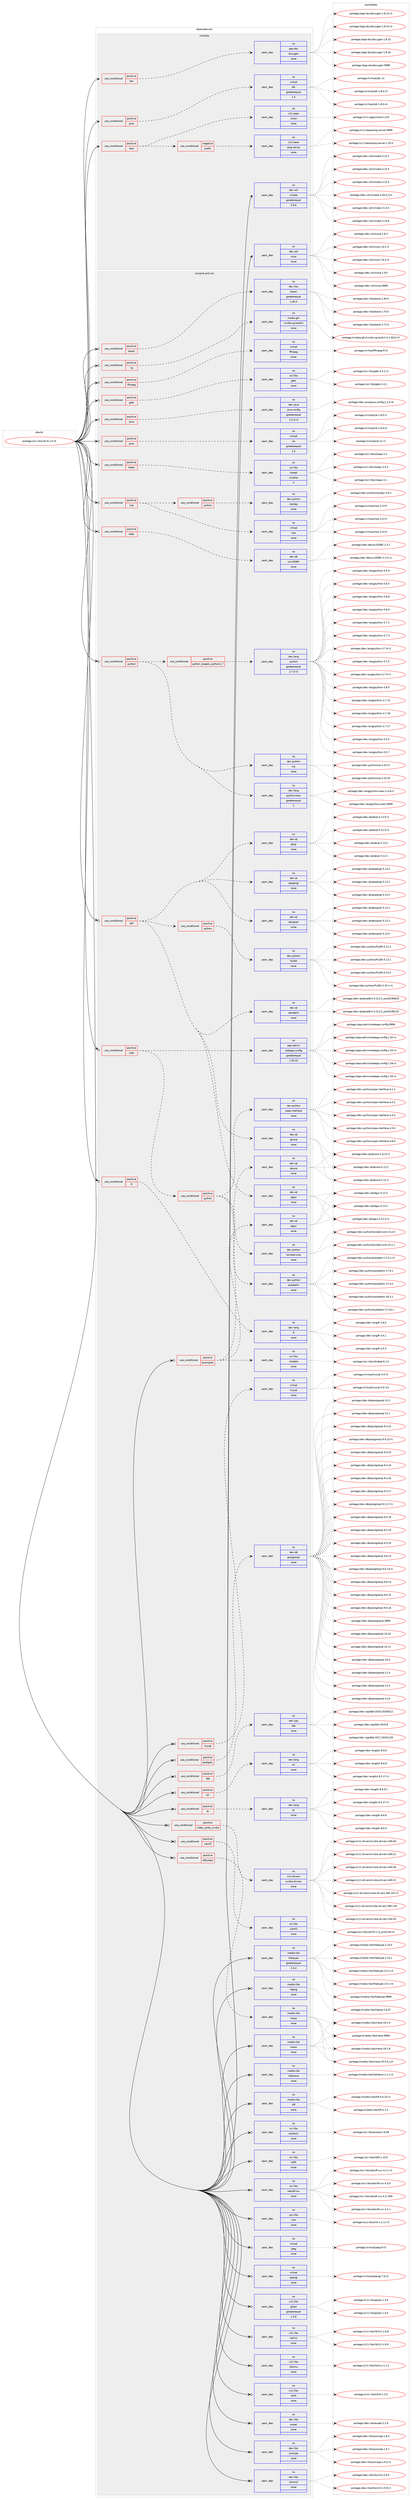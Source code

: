 digraph prolog {

# *************
# Graph options
# *************

newrank=true;
concentrate=true;
compound=true;
graph [rankdir=LR,fontname=Helvetica,fontsize=10,ranksep=1.5];#, ranksep=2.5, nodesep=0.2];
edge  [arrowhead=vee];
node  [fontname=Helvetica,fontsize=10];

# **********
# The ebuild
# **********

subgraph cluster_leftcol {
color=gray;
rank=same;
label=<<i>ebuild</i>>;
id [label="portage://sci-libs/vtk-6.1.0-r4", color=red, width=4, href="../sci-libs/vtk-6.1.0-r4.svg"];
}

# ****************
# The dependencies
# ****************

subgraph cluster_midcol {
color=gray;
label=<<i>dependencies</i>>;
subgraph cluster_compile {
fillcolor="#eeeeee";
style=filled;
label=<<i>compile</i>>;
subgraph cond97381 {
dependency393369 [label=<<TABLE BORDER="0" CELLBORDER="1" CELLSPACING="0" CELLPADDING="4"><TR><TD ROWSPAN="3" CELLPADDING="10">use_conditional</TD></TR><TR><TD>positive</TD></TR><TR><TD>doc</TD></TR></TABLE>>, shape=none, color=red];
subgraph pack289302 {
dependency393370 [label=<<TABLE BORDER="0" CELLBORDER="1" CELLSPACING="0" CELLPADDING="4" WIDTH="220"><TR><TD ROWSPAN="6" CELLPADDING="30">pack_dep</TD></TR><TR><TD WIDTH="110">no</TD></TR><TR><TD>app-doc</TD></TR><TR><TD>doxygen</TD></TR><TR><TD>none</TD></TR><TR><TD></TD></TR></TABLE>>, shape=none, color=blue];
}
dependency393369:e -> dependency393370:w [weight=20,style="dashed",arrowhead="vee"];
}
id:e -> dependency393369:w [weight=20,style="solid",arrowhead="vee"];
subgraph cond97382 {
dependency393371 [label=<<TABLE BORDER="0" CELLBORDER="1" CELLSPACING="0" CELLPADDING="4"><TR><TD ROWSPAN="3" CELLPADDING="10">use_conditional</TD></TR><TR><TD>positive</TD></TR><TR><TD>java</TD></TR></TABLE>>, shape=none, color=red];
subgraph pack289303 {
dependency393372 [label=<<TABLE BORDER="0" CELLBORDER="1" CELLSPACING="0" CELLPADDING="4" WIDTH="220"><TR><TD ROWSPAN="6" CELLPADDING="30">pack_dep</TD></TR><TR><TD WIDTH="110">no</TD></TR><TR><TD>virtual</TD></TR><TR><TD>jdk</TD></TR><TR><TD>greaterequal</TD></TR><TR><TD>1.5</TD></TR></TABLE>>, shape=none, color=blue];
}
dependency393371:e -> dependency393372:w [weight=20,style="dashed",arrowhead="vee"];
}
id:e -> dependency393371:w [weight=20,style="solid",arrowhead="vee"];
subgraph cond97383 {
dependency393373 [label=<<TABLE BORDER="0" CELLBORDER="1" CELLSPACING="0" CELLPADDING="4"><TR><TD ROWSPAN="3" CELLPADDING="10">use_conditional</TD></TR><TR><TD>positive</TD></TR><TR><TD>test</TD></TR></TABLE>>, shape=none, color=red];
subgraph cond97384 {
dependency393374 [label=<<TABLE BORDER="0" CELLBORDER="1" CELLSPACING="0" CELLPADDING="4"><TR><TD ROWSPAN="3" CELLPADDING="10">use_conditional</TD></TR><TR><TD>negative</TD></TR><TR><TD>prefix</TD></TR></TABLE>>, shape=none, color=red];
subgraph pack289304 {
dependency393375 [label=<<TABLE BORDER="0" CELLBORDER="1" CELLSPACING="0" CELLPADDING="4" WIDTH="220"><TR><TD ROWSPAN="6" CELLPADDING="30">pack_dep</TD></TR><TR><TD WIDTH="110">no</TD></TR><TR><TD>x11-base</TD></TR><TR><TD>xorg-server</TD></TR><TR><TD>none</TD></TR><TR><TD></TD></TR></TABLE>>, shape=none, color=blue];
}
dependency393374:e -> dependency393375:w [weight=20,style="dashed",arrowhead="vee"];
}
dependency393373:e -> dependency393374:w [weight=20,style="dashed",arrowhead="vee"];
subgraph pack289305 {
dependency393376 [label=<<TABLE BORDER="0" CELLBORDER="1" CELLSPACING="0" CELLPADDING="4" WIDTH="220"><TR><TD ROWSPAN="6" CELLPADDING="30">pack_dep</TD></TR><TR><TD WIDTH="110">no</TD></TR><TR><TD>x11-apps</TD></TR><TR><TD>xhost</TD></TR><TR><TD>none</TD></TR><TR><TD></TD></TR></TABLE>>, shape=none, color=blue];
}
dependency393373:e -> dependency393376:w [weight=20,style="dashed",arrowhead="vee"];
}
id:e -> dependency393373:w [weight=20,style="solid",arrowhead="vee"];
subgraph pack289306 {
dependency393377 [label=<<TABLE BORDER="0" CELLBORDER="1" CELLSPACING="0" CELLPADDING="4" WIDTH="220"><TR><TD ROWSPAN="6" CELLPADDING="30">pack_dep</TD></TR><TR><TD WIDTH="110">no</TD></TR><TR><TD>dev-util</TD></TR><TR><TD>cmake</TD></TR><TR><TD>greaterequal</TD></TR><TR><TD>3.9.6</TD></TR></TABLE>>, shape=none, color=blue];
}
id:e -> dependency393377:w [weight=20,style="solid",arrowhead="vee"];
subgraph pack289307 {
dependency393378 [label=<<TABLE BORDER="0" CELLBORDER="1" CELLSPACING="0" CELLPADDING="4" WIDTH="220"><TR><TD ROWSPAN="6" CELLPADDING="30">pack_dep</TD></TR><TR><TD WIDTH="110">no</TD></TR><TR><TD>dev-util</TD></TR><TR><TD>ninja</TD></TR><TR><TD>none</TD></TR><TR><TD></TD></TR></TABLE>>, shape=none, color=blue];
}
id:e -> dependency393378:w [weight=20,style="solid",arrowhead="vee"];
}
subgraph cluster_compileandrun {
fillcolor="#eeeeee";
style=filled;
label=<<i>compile and run</i>>;
subgraph cond97385 {
dependency393379 [label=<<TABLE BORDER="0" CELLBORDER="1" CELLSPACING="0" CELLPADDING="4"><TR><TD ROWSPAN="3" CELLPADDING="10">use_conditional</TD></TR><TR><TD>positive</TD></TR><TR><TD>R</TD></TR></TABLE>>, shape=none, color=red];
subgraph pack289308 {
dependency393380 [label=<<TABLE BORDER="0" CELLBORDER="1" CELLSPACING="0" CELLPADDING="4" WIDTH="220"><TR><TD ROWSPAN="6" CELLPADDING="30">pack_dep</TD></TR><TR><TD WIDTH="110">no</TD></TR><TR><TD>dev-lang</TD></TR><TR><TD>R</TD></TR><TR><TD>none</TD></TR><TR><TD></TD></TR></TABLE>>, shape=none, color=blue];
}
dependency393379:e -> dependency393380:w [weight=20,style="dashed",arrowhead="vee"];
}
id:e -> dependency393379:w [weight=20,style="solid",arrowhead="odotvee"];
subgraph cond97386 {
dependency393381 [label=<<TABLE BORDER="0" CELLBORDER="1" CELLSPACING="0" CELLPADDING="4"><TR><TD ROWSPAN="3" CELLPADDING="10">use_conditional</TD></TR><TR><TD>positive</TD></TR><TR><TD>boost</TD></TR></TABLE>>, shape=none, color=red];
subgraph pack289309 {
dependency393382 [label=<<TABLE BORDER="0" CELLBORDER="1" CELLSPACING="0" CELLPADDING="4" WIDTH="220"><TR><TD ROWSPAN="6" CELLPADDING="30">pack_dep</TD></TR><TR><TD WIDTH="110">no</TD></TR><TR><TD>dev-libs</TD></TR><TR><TD>boost</TD></TR><TR><TD>greaterequal</TD></TR><TR><TD>1.40.0</TD></TR></TABLE>>, shape=none, color=blue];
}
dependency393381:e -> dependency393382:w [weight=20,style="dashed",arrowhead="vee"];
}
id:e -> dependency393381:w [weight=20,style="solid",arrowhead="odotvee"];
subgraph cond97387 {
dependency393383 [label=<<TABLE BORDER="0" CELLBORDER="1" CELLSPACING="0" CELLPADDING="4"><TR><TD ROWSPAN="3" CELLPADDING="10">use_conditional</TD></TR><TR><TD>positive</TD></TR><TR><TD>cg</TD></TR></TABLE>>, shape=none, color=red];
subgraph pack289310 {
dependency393384 [label=<<TABLE BORDER="0" CELLBORDER="1" CELLSPACING="0" CELLPADDING="4" WIDTH="220"><TR><TD ROWSPAN="6" CELLPADDING="30">pack_dep</TD></TR><TR><TD WIDTH="110">no</TD></TR><TR><TD>media-gfx</TD></TR><TR><TD>nvidia-cg-toolkit</TD></TR><TR><TD>none</TD></TR><TR><TD></TD></TR></TABLE>>, shape=none, color=blue];
}
dependency393383:e -> dependency393384:w [weight=20,style="dashed",arrowhead="vee"];
}
id:e -> dependency393383:w [weight=20,style="solid",arrowhead="odotvee"];
subgraph cond97388 {
dependency393385 [label=<<TABLE BORDER="0" CELLBORDER="1" CELLSPACING="0" CELLPADDING="4"><TR><TD ROWSPAN="3" CELLPADDING="10">use_conditional</TD></TR><TR><TD>positive</TD></TR><TR><TD>examples</TD></TR></TABLE>>, shape=none, color=red];
subgraph pack289311 {
dependency393386 [label=<<TABLE BORDER="0" CELLBORDER="1" CELLSPACING="0" CELLPADDING="4" WIDTH="220"><TR><TD ROWSPAN="6" CELLPADDING="30">pack_dep</TD></TR><TR><TD WIDTH="110">no</TD></TR><TR><TD>dev-qt</TD></TR><TR><TD>qtcore</TD></TR><TR><TD>none</TD></TR><TR><TD></TD></TR></TABLE>>, shape=none, color=blue];
}
dependency393385:e -> dependency393386:w [weight=20,style="dashed",arrowhead="vee"];
subgraph pack289312 {
dependency393387 [label=<<TABLE BORDER="0" CELLBORDER="1" CELLSPACING="0" CELLPADDING="4" WIDTH="220"><TR><TD ROWSPAN="6" CELLPADDING="30">pack_dep</TD></TR><TR><TD WIDTH="110">no</TD></TR><TR><TD>dev-qt</TD></TR><TR><TD>qtgui</TD></TR><TR><TD>none</TD></TR><TR><TD></TD></TR></TABLE>>, shape=none, color=blue];
}
dependency393385:e -> dependency393387:w [weight=20,style="dashed",arrowhead="vee"];
subgraph pack289313 {
dependency393388 [label=<<TABLE BORDER="0" CELLBORDER="1" CELLSPACING="0" CELLPADDING="4" WIDTH="220"><TR><TD ROWSPAN="6" CELLPADDING="30">pack_dep</TD></TR><TR><TD WIDTH="110">no</TD></TR><TR><TD>sci-libs</TD></TR><TR><TD>vtkdata</TD></TR><TR><TD>none</TD></TR><TR><TD></TD></TR></TABLE>>, shape=none, color=blue];
}
dependency393385:e -> dependency393388:w [weight=20,style="dashed",arrowhead="vee"];
}
id:e -> dependency393385:w [weight=20,style="solid",arrowhead="odotvee"];
subgraph cond97389 {
dependency393389 [label=<<TABLE BORDER="0" CELLBORDER="1" CELLSPACING="0" CELLPADDING="4"><TR><TD ROWSPAN="3" CELLPADDING="10">use_conditional</TD></TR><TR><TD>positive</TD></TR><TR><TD>ffmpeg</TD></TR></TABLE>>, shape=none, color=red];
subgraph pack289314 {
dependency393390 [label=<<TABLE BORDER="0" CELLBORDER="1" CELLSPACING="0" CELLPADDING="4" WIDTH="220"><TR><TD ROWSPAN="6" CELLPADDING="30">pack_dep</TD></TR><TR><TD WIDTH="110">no</TD></TR><TR><TD>virtual</TD></TR><TR><TD>ffmpeg</TD></TR><TR><TD>none</TD></TR><TR><TD></TD></TR></TABLE>>, shape=none, color=blue];
}
dependency393389:e -> dependency393390:w [weight=20,style="dashed",arrowhead="vee"];
}
id:e -> dependency393389:w [weight=20,style="solid",arrowhead="odotvee"];
subgraph cond97390 {
dependency393391 [label=<<TABLE BORDER="0" CELLBORDER="1" CELLSPACING="0" CELLPADDING="4"><TR><TD ROWSPAN="3" CELLPADDING="10">use_conditional</TD></TR><TR><TD>positive</TD></TR><TR><TD>gdal</TD></TR></TABLE>>, shape=none, color=red];
subgraph pack289315 {
dependency393392 [label=<<TABLE BORDER="0" CELLBORDER="1" CELLSPACING="0" CELLPADDING="4" WIDTH="220"><TR><TD ROWSPAN="6" CELLPADDING="30">pack_dep</TD></TR><TR><TD WIDTH="110">no</TD></TR><TR><TD>sci-libs</TD></TR><TR><TD>gdal</TD></TR><TR><TD>none</TD></TR><TR><TD></TD></TR></TABLE>>, shape=none, color=blue];
}
dependency393391:e -> dependency393392:w [weight=20,style="dashed",arrowhead="vee"];
}
id:e -> dependency393391:w [weight=20,style="solid",arrowhead="odotvee"];
subgraph cond97391 {
dependency393393 [label=<<TABLE BORDER="0" CELLBORDER="1" CELLSPACING="0" CELLPADDING="4"><TR><TD ROWSPAN="3" CELLPADDING="10">use_conditional</TD></TR><TR><TD>positive</TD></TR><TR><TD>java</TD></TR></TABLE>>, shape=none, color=red];
subgraph pack289316 {
dependency393394 [label=<<TABLE BORDER="0" CELLBORDER="1" CELLSPACING="0" CELLPADDING="4" WIDTH="220"><TR><TD ROWSPAN="6" CELLPADDING="30">pack_dep</TD></TR><TR><TD WIDTH="110">no</TD></TR><TR><TD>dev-java</TD></TR><TR><TD>java-config</TD></TR><TR><TD>greaterequal</TD></TR><TR><TD>2.2.0-r3</TD></TR></TABLE>>, shape=none, color=blue];
}
dependency393393:e -> dependency393394:w [weight=20,style="dashed",arrowhead="vee"];
}
id:e -> dependency393393:w [weight=20,style="solid",arrowhead="odotvee"];
subgraph cond97392 {
dependency393395 [label=<<TABLE BORDER="0" CELLBORDER="1" CELLSPACING="0" CELLPADDING="4"><TR><TD ROWSPAN="3" CELLPADDING="10">use_conditional</TD></TR><TR><TD>positive</TD></TR><TR><TD>java</TD></TR></TABLE>>, shape=none, color=red];
subgraph pack289317 {
dependency393396 [label=<<TABLE BORDER="0" CELLBORDER="1" CELLSPACING="0" CELLPADDING="4" WIDTH="220"><TR><TD ROWSPAN="6" CELLPADDING="30">pack_dep</TD></TR><TR><TD WIDTH="110">no</TD></TR><TR><TD>virtual</TD></TR><TR><TD>jre</TD></TR><TR><TD>greaterequal</TD></TR><TR><TD>1.5</TD></TR></TABLE>>, shape=none, color=blue];
}
dependency393395:e -> dependency393396:w [weight=20,style="dashed",arrowhead="vee"];
}
id:e -> dependency393395:w [weight=20,style="solid",arrowhead="odotvee"];
subgraph cond97393 {
dependency393397 [label=<<TABLE BORDER="0" CELLBORDER="1" CELLSPACING="0" CELLPADDING="4"><TR><TD ROWSPAN="3" CELLPADDING="10">use_conditional</TD></TR><TR><TD>positive</TD></TR><TR><TD>kaapi</TD></TR></TABLE>>, shape=none, color=red];
subgraph pack289318 {
dependency393398 [label=<<TABLE BORDER="0" CELLBORDER="1" CELLSPACING="0" CELLPADDING="4" WIDTH="220"><TR><TD ROWSPAN="6" CELLPADDING="30">pack_dep</TD></TR><TR><TD WIDTH="110">no</TD></TR><TR><TD>sci-libs</TD></TR><TR><TD>xkaapi</TD></TR><TR><TD>smaller</TD></TR><TR><TD>3</TD></TR></TABLE>>, shape=none, color=blue];
}
dependency393397:e -> dependency393398:w [weight=20,style="dashed",arrowhead="vee"];
}
id:e -> dependency393397:w [weight=20,style="solid",arrowhead="odotvee"];
subgraph cond97394 {
dependency393399 [label=<<TABLE BORDER="0" CELLBORDER="1" CELLSPACING="0" CELLPADDING="4"><TR><TD ROWSPAN="3" CELLPADDING="10">use_conditional</TD></TR><TR><TD>positive</TD></TR><TR><TD>mpi</TD></TR></TABLE>>, shape=none, color=red];
subgraph pack289319 {
dependency393400 [label=<<TABLE BORDER="0" CELLBORDER="1" CELLSPACING="0" CELLPADDING="4" WIDTH="220"><TR><TD ROWSPAN="6" CELLPADDING="30">pack_dep</TD></TR><TR><TD WIDTH="110">no</TD></TR><TR><TD>virtual</TD></TR><TR><TD>mpi</TD></TR><TR><TD>none</TD></TR><TR><TD></TD></TR></TABLE>>, shape=none, color=blue];
}
dependency393399:e -> dependency393400:w [weight=20,style="dashed",arrowhead="vee"];
subgraph cond97395 {
dependency393401 [label=<<TABLE BORDER="0" CELLBORDER="1" CELLSPACING="0" CELLPADDING="4"><TR><TD ROWSPAN="3" CELLPADDING="10">use_conditional</TD></TR><TR><TD>positive</TD></TR><TR><TD>python</TD></TR></TABLE>>, shape=none, color=red];
subgraph pack289320 {
dependency393402 [label=<<TABLE BORDER="0" CELLBORDER="1" CELLSPACING="0" CELLPADDING="4" WIDTH="220"><TR><TD ROWSPAN="6" CELLPADDING="30">pack_dep</TD></TR><TR><TD WIDTH="110">no</TD></TR><TR><TD>dev-python</TD></TR><TR><TD>mpi4py</TD></TR><TR><TD>none</TD></TR><TR><TD></TD></TR></TABLE>>, shape=none, color=blue];
}
dependency393401:e -> dependency393402:w [weight=20,style="dashed",arrowhead="vee"];
}
dependency393399:e -> dependency393401:w [weight=20,style="dashed",arrowhead="vee"];
}
id:e -> dependency393399:w [weight=20,style="solid",arrowhead="odotvee"];
subgraph cond97396 {
dependency393403 [label=<<TABLE BORDER="0" CELLBORDER="1" CELLSPACING="0" CELLPADDING="4"><TR><TD ROWSPAN="3" CELLPADDING="10">use_conditional</TD></TR><TR><TD>positive</TD></TR><TR><TD>mysql</TD></TR></TABLE>>, shape=none, color=red];
subgraph pack289321 {
dependency393404 [label=<<TABLE BORDER="0" CELLBORDER="1" CELLSPACING="0" CELLPADDING="4" WIDTH="220"><TR><TD ROWSPAN="6" CELLPADDING="30">pack_dep</TD></TR><TR><TD WIDTH="110">no</TD></TR><TR><TD>virtual</TD></TR><TR><TD>mysql</TD></TR><TR><TD>none</TD></TR><TR><TD></TD></TR></TABLE>>, shape=none, color=blue];
}
dependency393403:e -> dependency393404:w [weight=20,style="dashed",arrowhead="vee"];
}
id:e -> dependency393403:w [weight=20,style="solid",arrowhead="odotvee"];
subgraph cond97397 {
dependency393405 [label=<<TABLE BORDER="0" CELLBORDER="1" CELLSPACING="0" CELLPADDING="4"><TR><TD ROWSPAN="3" CELLPADDING="10">use_conditional</TD></TR><TR><TD>positive</TD></TR><TR><TD>odbc</TD></TR></TABLE>>, shape=none, color=red];
subgraph pack289322 {
dependency393406 [label=<<TABLE BORDER="0" CELLBORDER="1" CELLSPACING="0" CELLPADDING="4" WIDTH="220"><TR><TD ROWSPAN="6" CELLPADDING="30">pack_dep</TD></TR><TR><TD WIDTH="110">no</TD></TR><TR><TD>dev-db</TD></TR><TR><TD>unixODBC</TD></TR><TR><TD>none</TD></TR><TR><TD></TD></TR></TABLE>>, shape=none, color=blue];
}
dependency393405:e -> dependency393406:w [weight=20,style="dashed",arrowhead="vee"];
}
id:e -> dependency393405:w [weight=20,style="solid",arrowhead="odotvee"];
subgraph cond97398 {
dependency393407 [label=<<TABLE BORDER="0" CELLBORDER="1" CELLSPACING="0" CELLPADDING="4"><TR><TD ROWSPAN="3" CELLPADDING="10">use_conditional</TD></TR><TR><TD>positive</TD></TR><TR><TD>offscreen</TD></TR></TABLE>>, shape=none, color=red];
subgraph pack289323 {
dependency393408 [label=<<TABLE BORDER="0" CELLBORDER="1" CELLSPACING="0" CELLPADDING="4" WIDTH="220"><TR><TD ROWSPAN="6" CELLPADDING="30">pack_dep</TD></TR><TR><TD WIDTH="110">no</TD></TR><TR><TD>media-libs</TD></TR><TR><TD>mesa</TD></TR><TR><TD>none</TD></TR><TR><TD></TD></TR></TABLE>>, shape=none, color=blue];
}
dependency393407:e -> dependency393408:w [weight=20,style="dashed",arrowhead="vee"];
}
id:e -> dependency393407:w [weight=20,style="solid",arrowhead="odotvee"];
subgraph cond97399 {
dependency393409 [label=<<TABLE BORDER="0" CELLBORDER="1" CELLSPACING="0" CELLPADDING="4"><TR><TD ROWSPAN="3" CELLPADDING="10">use_conditional</TD></TR><TR><TD>positive</TD></TR><TR><TD>postgres</TD></TR></TABLE>>, shape=none, color=red];
subgraph pack289324 {
dependency393410 [label=<<TABLE BORDER="0" CELLBORDER="1" CELLSPACING="0" CELLPADDING="4" WIDTH="220"><TR><TD ROWSPAN="6" CELLPADDING="30">pack_dep</TD></TR><TR><TD WIDTH="110">no</TD></TR><TR><TD>dev-db</TD></TR><TR><TD>postgresql</TD></TR><TR><TD>none</TD></TR><TR><TD></TD></TR></TABLE>>, shape=none, color=blue];
}
dependency393409:e -> dependency393410:w [weight=20,style="dashed",arrowhead="vee"];
}
id:e -> dependency393409:w [weight=20,style="solid",arrowhead="odotvee"];
subgraph cond97400 {
dependency393411 [label=<<TABLE BORDER="0" CELLBORDER="1" CELLSPACING="0" CELLPADDING="4"><TR><TD ROWSPAN="3" CELLPADDING="10">use_conditional</TD></TR><TR><TD>positive</TD></TR><TR><TD>python</TD></TR></TABLE>>, shape=none, color=red];
subgraph cond97401 {
dependency393412 [label=<<TABLE BORDER="0" CELLBORDER="1" CELLSPACING="0" CELLPADDING="4"><TR><TD ROWSPAN="3" CELLPADDING="10">use_conditional</TD></TR><TR><TD>positive</TD></TR><TR><TD>python_targets_python2_7</TD></TR></TABLE>>, shape=none, color=red];
subgraph pack289325 {
dependency393413 [label=<<TABLE BORDER="0" CELLBORDER="1" CELLSPACING="0" CELLPADDING="4" WIDTH="220"><TR><TD ROWSPAN="6" CELLPADDING="30">pack_dep</TD></TR><TR><TD WIDTH="110">no</TD></TR><TR><TD>dev-lang</TD></TR><TR><TD>python</TD></TR><TR><TD>greaterequal</TD></TR><TR><TD>2.7.5-r2</TD></TR></TABLE>>, shape=none, color=blue];
}
dependency393412:e -> dependency393413:w [weight=20,style="dashed",arrowhead="vee"];
}
dependency393411:e -> dependency393412:w [weight=20,style="dashed",arrowhead="vee"];
subgraph pack289326 {
dependency393414 [label=<<TABLE BORDER="0" CELLBORDER="1" CELLSPACING="0" CELLPADDING="4" WIDTH="220"><TR><TD ROWSPAN="6" CELLPADDING="30">pack_dep</TD></TR><TR><TD WIDTH="110">no</TD></TR><TR><TD>dev-lang</TD></TR><TR><TD>python-exec</TD></TR><TR><TD>greaterequal</TD></TR><TR><TD>2</TD></TR></TABLE>>, shape=none, color=blue];
}
dependency393411:e -> dependency393414:w [weight=20,style="dashed",arrowhead="vee"];
subgraph pack289327 {
dependency393415 [label=<<TABLE BORDER="0" CELLBORDER="1" CELLSPACING="0" CELLPADDING="4" WIDTH="220"><TR><TD ROWSPAN="6" CELLPADDING="30">pack_dep</TD></TR><TR><TD WIDTH="110">no</TD></TR><TR><TD>dev-python</TD></TR><TR><TD>sip</TD></TR><TR><TD>none</TD></TR><TR><TD></TD></TR></TABLE>>, shape=none, color=blue];
}
dependency393411:e -> dependency393415:w [weight=20,style="dashed",arrowhead="vee"];
}
id:e -> dependency393411:w [weight=20,style="solid",arrowhead="odotvee"];
subgraph cond97402 {
dependency393416 [label=<<TABLE BORDER="0" CELLBORDER="1" CELLSPACING="0" CELLPADDING="4"><TR><TD ROWSPAN="3" CELLPADDING="10">use_conditional</TD></TR><TR><TD>positive</TD></TR><TR><TD>qt5</TD></TR></TABLE>>, shape=none, color=red];
subgraph pack289328 {
dependency393417 [label=<<TABLE BORDER="0" CELLBORDER="1" CELLSPACING="0" CELLPADDING="4" WIDTH="220"><TR><TD ROWSPAN="6" CELLPADDING="30">pack_dep</TD></TR><TR><TD WIDTH="110">no</TD></TR><TR><TD>dev-qt</TD></TR><TR><TD>designer</TD></TR><TR><TD>none</TD></TR><TR><TD></TD></TR></TABLE>>, shape=none, color=blue];
}
dependency393416:e -> dependency393417:w [weight=20,style="dashed",arrowhead="vee"];
subgraph pack289329 {
dependency393418 [label=<<TABLE BORDER="0" CELLBORDER="1" CELLSPACING="0" CELLPADDING="4" WIDTH="220"><TR><TD ROWSPAN="6" CELLPADDING="30">pack_dep</TD></TR><TR><TD WIDTH="110">no</TD></TR><TR><TD>dev-qt</TD></TR><TR><TD>qtcore</TD></TR><TR><TD>none</TD></TR><TR><TD></TD></TR></TABLE>>, shape=none, color=blue];
}
dependency393416:e -> dependency393418:w [weight=20,style="dashed",arrowhead="vee"];
subgraph pack289330 {
dependency393419 [label=<<TABLE BORDER="0" CELLBORDER="1" CELLSPACING="0" CELLPADDING="4" WIDTH="220"><TR><TD ROWSPAN="6" CELLPADDING="30">pack_dep</TD></TR><TR><TD WIDTH="110">no</TD></TR><TR><TD>dev-qt</TD></TR><TR><TD>qtgui</TD></TR><TR><TD>none</TD></TR><TR><TD></TD></TR></TABLE>>, shape=none, color=blue];
}
dependency393416:e -> dependency393419:w [weight=20,style="dashed",arrowhead="vee"];
subgraph pack289331 {
dependency393420 [label=<<TABLE BORDER="0" CELLBORDER="1" CELLSPACING="0" CELLPADDING="4" WIDTH="220"><TR><TD ROWSPAN="6" CELLPADDING="30">pack_dep</TD></TR><TR><TD WIDTH="110">no</TD></TR><TR><TD>dev-qt</TD></TR><TR><TD>qtopengl</TD></TR><TR><TD>none</TD></TR><TR><TD></TD></TR></TABLE>>, shape=none, color=blue];
}
dependency393416:e -> dependency393420:w [weight=20,style="dashed",arrowhead="vee"];
subgraph pack289332 {
dependency393421 [label=<<TABLE BORDER="0" CELLBORDER="1" CELLSPACING="0" CELLPADDING="4" WIDTH="220"><TR><TD ROWSPAN="6" CELLPADDING="30">pack_dep</TD></TR><TR><TD WIDTH="110">no</TD></TR><TR><TD>dev-qt</TD></TR><TR><TD>qtsql</TD></TR><TR><TD>none</TD></TR><TR><TD></TD></TR></TABLE>>, shape=none, color=blue];
}
dependency393416:e -> dependency393421:w [weight=20,style="dashed",arrowhead="vee"];
subgraph pack289333 {
dependency393422 [label=<<TABLE BORDER="0" CELLBORDER="1" CELLSPACING="0" CELLPADDING="4" WIDTH="220"><TR><TD ROWSPAN="6" CELLPADDING="30">pack_dep</TD></TR><TR><TD WIDTH="110">no</TD></TR><TR><TD>dev-qt</TD></TR><TR><TD>qtwebkit</TD></TR><TR><TD>none</TD></TR><TR><TD></TD></TR></TABLE>>, shape=none, color=blue];
}
dependency393416:e -> dependency393422:w [weight=20,style="dashed",arrowhead="vee"];
subgraph cond97403 {
dependency393423 [label=<<TABLE BORDER="0" CELLBORDER="1" CELLSPACING="0" CELLPADDING="4"><TR><TD ROWSPAN="3" CELLPADDING="10">use_conditional</TD></TR><TR><TD>positive</TD></TR><TR><TD>python</TD></TR></TABLE>>, shape=none, color=red];
subgraph pack289334 {
dependency393424 [label=<<TABLE BORDER="0" CELLBORDER="1" CELLSPACING="0" CELLPADDING="4" WIDTH="220"><TR><TD ROWSPAN="6" CELLPADDING="30">pack_dep</TD></TR><TR><TD WIDTH="110">no</TD></TR><TR><TD>dev-python</TD></TR><TR><TD>PyQt5</TD></TR><TR><TD>none</TD></TR><TR><TD></TD></TR></TABLE>>, shape=none, color=blue];
}
dependency393423:e -> dependency393424:w [weight=20,style="dashed",arrowhead="vee"];
}
dependency393416:e -> dependency393423:w [weight=20,style="dashed",arrowhead="vee"];
}
id:e -> dependency393416:w [weight=20,style="solid",arrowhead="odotvee"];
subgraph cond97404 {
dependency393425 [label=<<TABLE BORDER="0" CELLBORDER="1" CELLSPACING="0" CELLPADDING="4"><TR><TD ROWSPAN="3" CELLPADDING="10">use_conditional</TD></TR><TR><TD>positive</TD></TR><TR><TD>tbb</TD></TR></TABLE>>, shape=none, color=red];
subgraph pack289335 {
dependency393426 [label=<<TABLE BORDER="0" CELLBORDER="1" CELLSPACING="0" CELLPADDING="4" WIDTH="220"><TR><TD ROWSPAN="6" CELLPADDING="30">pack_dep</TD></TR><TR><TD WIDTH="110">no</TD></TR><TR><TD>dev-cpp</TD></TR><TR><TD>tbb</TD></TR><TR><TD>none</TD></TR><TR><TD></TD></TR></TABLE>>, shape=none, color=blue];
}
dependency393425:e -> dependency393426:w [weight=20,style="dashed",arrowhead="vee"];
}
id:e -> dependency393425:w [weight=20,style="solid",arrowhead="odotvee"];
subgraph cond97405 {
dependency393427 [label=<<TABLE BORDER="0" CELLBORDER="1" CELLSPACING="0" CELLPADDING="4"><TR><TD ROWSPAN="3" CELLPADDING="10">use_conditional</TD></TR><TR><TD>positive</TD></TR><TR><TD>tcl</TD></TR></TABLE>>, shape=none, color=red];
subgraph pack289336 {
dependency393428 [label=<<TABLE BORDER="0" CELLBORDER="1" CELLSPACING="0" CELLPADDING="4" WIDTH="220"><TR><TD ROWSPAN="6" CELLPADDING="30">pack_dep</TD></TR><TR><TD WIDTH="110">no</TD></TR><TR><TD>dev-lang</TD></TR><TR><TD>tcl</TD></TR><TR><TD>none</TD></TR><TR><TD></TD></TR></TABLE>>, shape=none, color=blue];
}
dependency393427:e -> dependency393428:w [weight=20,style="dashed",arrowhead="vee"];
}
id:e -> dependency393427:w [weight=20,style="solid",arrowhead="odotvee"];
subgraph cond97406 {
dependency393429 [label=<<TABLE BORDER="0" CELLBORDER="1" CELLSPACING="0" CELLPADDING="4"><TR><TD ROWSPAN="3" CELLPADDING="10">use_conditional</TD></TR><TR><TD>positive</TD></TR><TR><TD>tk</TD></TR></TABLE>>, shape=none, color=red];
subgraph pack289337 {
dependency393430 [label=<<TABLE BORDER="0" CELLBORDER="1" CELLSPACING="0" CELLPADDING="4" WIDTH="220"><TR><TD ROWSPAN="6" CELLPADDING="30">pack_dep</TD></TR><TR><TD WIDTH="110">no</TD></TR><TR><TD>dev-lang</TD></TR><TR><TD>tk</TD></TR><TR><TD>none</TD></TR><TR><TD></TD></TR></TABLE>>, shape=none, color=blue];
}
dependency393429:e -> dependency393430:w [weight=20,style="dashed",arrowhead="vee"];
}
id:e -> dependency393429:w [weight=20,style="solid",arrowhead="odotvee"];
subgraph cond97407 {
dependency393431 [label=<<TABLE BORDER="0" CELLBORDER="1" CELLSPACING="0" CELLPADDING="4"><TR><TD ROWSPAN="3" CELLPADDING="10">use_conditional</TD></TR><TR><TD>positive</TD></TR><TR><TD>video_cards_nvidia</TD></TR></TABLE>>, shape=none, color=red];
subgraph pack289338 {
dependency393432 [label=<<TABLE BORDER="0" CELLBORDER="1" CELLSPACING="0" CELLPADDING="4" WIDTH="220"><TR><TD ROWSPAN="6" CELLPADDING="30">pack_dep</TD></TR><TR><TD WIDTH="110">no</TD></TR><TR><TD>x11-drivers</TD></TR><TR><TD>nvidia-drivers</TD></TR><TR><TD>none</TD></TR><TR><TD></TD></TR></TABLE>>, shape=none, color=blue];
}
dependency393431:e -> dependency393432:w [weight=20,style="dashed",arrowhead="vee"];
}
id:e -> dependency393431:w [weight=20,style="solid",arrowhead="odotvee"];
subgraph cond97408 {
dependency393433 [label=<<TABLE BORDER="0" CELLBORDER="1" CELLSPACING="0" CELLPADDING="4"><TR><TD ROWSPAN="3" CELLPADDING="10">use_conditional</TD></TR><TR><TD>positive</TD></TR><TR><TD>web</TD></TR></TABLE>>, shape=none, color=red];
subgraph pack289339 {
dependency393434 [label=<<TABLE BORDER="0" CELLBORDER="1" CELLSPACING="0" CELLPADDING="4" WIDTH="220"><TR><TD ROWSPAN="6" CELLPADDING="30">pack_dep</TD></TR><TR><TD WIDTH="110">no</TD></TR><TR><TD>app-admin</TD></TR><TR><TD>webapp-config</TD></TR><TR><TD>greaterequal</TD></TR><TR><TD>1.50.15</TD></TR></TABLE>>, shape=none, color=blue];
}
dependency393433:e -> dependency393434:w [weight=20,style="dashed",arrowhead="vee"];
subgraph cond97409 {
dependency393435 [label=<<TABLE BORDER="0" CELLBORDER="1" CELLSPACING="0" CELLPADDING="4"><TR><TD ROWSPAN="3" CELLPADDING="10">use_conditional</TD></TR><TR><TD>positive</TD></TR><TR><TD>python</TD></TR></TABLE>>, shape=none, color=red];
subgraph pack289340 {
dependency393436 [label=<<TABLE BORDER="0" CELLBORDER="1" CELLSPACING="0" CELLPADDING="4" WIDTH="220"><TR><TD ROWSPAN="6" CELLPADDING="30">pack_dep</TD></TR><TR><TD WIDTH="110">no</TD></TR><TR><TD>dev-python</TD></TR><TR><TD>autobahn</TD></TR><TR><TD>none</TD></TR><TR><TD></TD></TR></TABLE>>, shape=none, color=blue];
}
dependency393435:e -> dependency393436:w [weight=20,style="dashed",arrowhead="vee"];
subgraph pack289341 {
dependency393437 [label=<<TABLE BORDER="0" CELLBORDER="1" CELLSPACING="0" CELLPADDING="4" WIDTH="220"><TR><TD ROWSPAN="6" CELLPADDING="30">pack_dep</TD></TR><TR><TD WIDTH="110">no</TD></TR><TR><TD>dev-python</TD></TR><TR><TD>twisted-core</TD></TR><TR><TD>none</TD></TR><TR><TD></TD></TR></TABLE>>, shape=none, color=blue];
}
dependency393435:e -> dependency393437:w [weight=20,style="dashed",arrowhead="vee"];
subgraph pack289342 {
dependency393438 [label=<<TABLE BORDER="0" CELLBORDER="1" CELLSPACING="0" CELLPADDING="4" WIDTH="220"><TR><TD ROWSPAN="6" CELLPADDING="30">pack_dep</TD></TR><TR><TD WIDTH="110">no</TD></TR><TR><TD>dev-python</TD></TR><TR><TD>zope-interface</TD></TR><TR><TD>none</TD></TR><TR><TD></TD></TR></TABLE>>, shape=none, color=blue];
}
dependency393435:e -> dependency393438:w [weight=20,style="dashed",arrowhead="vee"];
}
dependency393433:e -> dependency393435:w [weight=20,style="dashed",arrowhead="vee"];
}
id:e -> dependency393433:w [weight=20,style="solid",arrowhead="odotvee"];
subgraph cond97410 {
dependency393439 [label=<<TABLE BORDER="0" CELLBORDER="1" CELLSPACING="0" CELLPADDING="4"><TR><TD ROWSPAN="3" CELLPADDING="10">use_conditional</TD></TR><TR><TD>positive</TD></TR><TR><TD>xdmf2</TD></TR></TABLE>>, shape=none, color=red];
subgraph pack289343 {
dependency393440 [label=<<TABLE BORDER="0" CELLBORDER="1" CELLSPACING="0" CELLPADDING="4" WIDTH="220"><TR><TD ROWSPAN="6" CELLPADDING="30">pack_dep</TD></TR><TR><TD WIDTH="110">no</TD></TR><TR><TD>sci-libs</TD></TR><TR><TD>xdmf2</TD></TR><TR><TD>none</TD></TR><TR><TD></TD></TR></TABLE>>, shape=none, color=blue];
}
dependency393439:e -> dependency393440:w [weight=20,style="dashed",arrowhead="vee"];
}
id:e -> dependency393439:w [weight=20,style="solid",arrowhead="odotvee"];
subgraph pack289344 {
dependency393441 [label=<<TABLE BORDER="0" CELLBORDER="1" CELLSPACING="0" CELLPADDING="4" WIDTH="220"><TR><TD ROWSPAN="6" CELLPADDING="30">pack_dep</TD></TR><TR><TD WIDTH="110">no</TD></TR><TR><TD>dev-libs</TD></TR><TR><TD>expat</TD></TR><TR><TD>none</TD></TR><TR><TD></TD></TR></TABLE>>, shape=none, color=blue];
}
id:e -> dependency393441:w [weight=20,style="solid",arrowhead="odotvee"];
subgraph pack289345 {
dependency393442 [label=<<TABLE BORDER="0" CELLBORDER="1" CELLSPACING="0" CELLPADDING="4" WIDTH="220"><TR><TD ROWSPAN="6" CELLPADDING="30">pack_dep</TD></TR><TR><TD WIDTH="110">no</TD></TR><TR><TD>dev-libs</TD></TR><TR><TD>jsoncpp</TD></TR><TR><TD>none</TD></TR><TR><TD></TD></TR></TABLE>>, shape=none, color=blue];
}
id:e -> dependency393442:w [weight=20,style="solid",arrowhead="odotvee"];
subgraph pack289346 {
dependency393443 [label=<<TABLE BORDER="0" CELLBORDER="1" CELLSPACING="0" CELLPADDING="4" WIDTH="220"><TR><TD ROWSPAN="6" CELLPADDING="30">pack_dep</TD></TR><TR><TD WIDTH="110">no</TD></TR><TR><TD>dev-libs</TD></TR><TR><TD>libxml2</TD></TR><TR><TD>none</TD></TR><TR><TD></TD></TR></TABLE>>, shape=none, color=blue];
}
id:e -> dependency393443:w [weight=20,style="solid",arrowhead="odotvee"];
subgraph pack289347 {
dependency393444 [label=<<TABLE BORDER="0" CELLBORDER="1" CELLSPACING="0" CELLPADDING="4" WIDTH="220"><TR><TD ROWSPAN="6" CELLPADDING="30">pack_dep</TD></TR><TR><TD WIDTH="110">no</TD></TR><TR><TD>media-libs</TD></TR><TR><TD>freetype</TD></TR><TR><TD>greaterequal</TD></TR><TR><TD>2.5.4</TD></TR></TABLE>>, shape=none, color=blue];
}
id:e -> dependency393444:w [weight=20,style="solid",arrowhead="odotvee"];
subgraph pack289348 {
dependency393445 [label=<<TABLE BORDER="0" CELLBORDER="1" CELLSPACING="0" CELLPADDING="4" WIDTH="220"><TR><TD ROWSPAN="6" CELLPADDING="30">pack_dep</TD></TR><TR><TD WIDTH="110">no</TD></TR><TR><TD>media-libs</TD></TR><TR><TD>libpng</TD></TR><TR><TD>none</TD></TR><TR><TD></TD></TR></TABLE>>, shape=none, color=blue];
}
id:e -> dependency393445:w [weight=20,style="solid",arrowhead="odotvee"];
subgraph pack289349 {
dependency393446 [label=<<TABLE BORDER="0" CELLBORDER="1" CELLSPACING="0" CELLPADDING="4" WIDTH="220"><TR><TD ROWSPAN="6" CELLPADDING="30">pack_dep</TD></TR><TR><TD WIDTH="110">no</TD></TR><TR><TD>media-libs</TD></TR><TR><TD>libtheora</TD></TR><TR><TD>none</TD></TR><TR><TD></TD></TR></TABLE>>, shape=none, color=blue];
}
id:e -> dependency393446:w [weight=20,style="solid",arrowhead="odotvee"];
subgraph pack289350 {
dependency393447 [label=<<TABLE BORDER="0" CELLBORDER="1" CELLSPACING="0" CELLPADDING="4" WIDTH="220"><TR><TD ROWSPAN="6" CELLPADDING="30">pack_dep</TD></TR><TR><TD WIDTH="110">no</TD></TR><TR><TD>media-libs</TD></TR><TR><TD>mesa</TD></TR><TR><TD>none</TD></TR><TR><TD></TD></TR></TABLE>>, shape=none, color=blue];
}
id:e -> dependency393447:w [weight=20,style="solid",arrowhead="odotvee"];
subgraph pack289351 {
dependency393448 [label=<<TABLE BORDER="0" CELLBORDER="1" CELLSPACING="0" CELLPADDING="4" WIDTH="220"><TR><TD ROWSPAN="6" CELLPADDING="30">pack_dep</TD></TR><TR><TD WIDTH="110">no</TD></TR><TR><TD>media-libs</TD></TR><TR><TD>tiff</TD></TR><TR><TD>none</TD></TR><TR><TD></TD></TR></TABLE>>, shape=none, color=blue];
}
id:e -> dependency393448:w [weight=20,style="solid",arrowhead="odotvee"];
subgraph pack289352 {
dependency393449 [label=<<TABLE BORDER="0" CELLBORDER="1" CELLSPACING="0" CELLPADDING="4" WIDTH="220"><TR><TD ROWSPAN="6" CELLPADDING="30">pack_dep</TD></TR><TR><TD WIDTH="110">no</TD></TR><TR><TD>sci-libs</TD></TR><TR><TD>exodusii</TD></TR><TR><TD>none</TD></TR><TR><TD></TD></TR></TABLE>>, shape=none, color=blue];
}
id:e -> dependency393449:w [weight=20,style="solid",arrowhead="odotvee"];
subgraph pack289353 {
dependency393450 [label=<<TABLE BORDER="0" CELLBORDER="1" CELLSPACING="0" CELLPADDING="4" WIDTH="220"><TR><TD ROWSPAN="6" CELLPADDING="30">pack_dep</TD></TR><TR><TD WIDTH="110">no</TD></TR><TR><TD>sci-libs</TD></TR><TR><TD>hdf5</TD></TR><TR><TD>none</TD></TR><TR><TD></TD></TR></TABLE>>, shape=none, color=blue];
}
id:e -> dependency393450:w [weight=20,style="solid",arrowhead="odotvee"];
subgraph pack289354 {
dependency393451 [label=<<TABLE BORDER="0" CELLBORDER="1" CELLSPACING="0" CELLPADDING="4" WIDTH="220"><TR><TD ROWSPAN="6" CELLPADDING="30">pack_dep</TD></TR><TR><TD WIDTH="110">no</TD></TR><TR><TD>sci-libs</TD></TR><TR><TD>netcdf-cxx</TD></TR><TR><TD>none</TD></TR><TR><TD></TD></TR></TABLE>>, shape=none, color=blue];
}
id:e -> dependency393451:w [weight=20,style="solid",arrowhead="odotvee"];
subgraph pack289355 {
dependency393452 [label=<<TABLE BORDER="0" CELLBORDER="1" CELLSPACING="0" CELLPADDING="4" WIDTH="220"><TR><TD ROWSPAN="6" CELLPADDING="30">pack_dep</TD></TR><TR><TD WIDTH="110">no</TD></TR><TR><TD>sys-libs</TD></TR><TR><TD>zlib</TD></TR><TR><TD>none</TD></TR><TR><TD></TD></TR></TABLE>>, shape=none, color=blue];
}
id:e -> dependency393452:w [weight=20,style="solid",arrowhead="odotvee"];
subgraph pack289356 {
dependency393453 [label=<<TABLE BORDER="0" CELLBORDER="1" CELLSPACING="0" CELLPADDING="4" WIDTH="220"><TR><TD ROWSPAN="6" CELLPADDING="30">pack_dep</TD></TR><TR><TD WIDTH="110">no</TD></TR><TR><TD>virtual</TD></TR><TR><TD>jpeg</TD></TR><TR><TD>none</TD></TR><TR><TD></TD></TR></TABLE>>, shape=none, color=blue];
}
id:e -> dependency393453:w [weight=20,style="solid",arrowhead="odotvee"];
subgraph pack289357 {
dependency393454 [label=<<TABLE BORDER="0" CELLBORDER="1" CELLSPACING="0" CELLPADDING="4" WIDTH="220"><TR><TD ROWSPAN="6" CELLPADDING="30">pack_dep</TD></TR><TR><TD WIDTH="110">no</TD></TR><TR><TD>virtual</TD></TR><TR><TD>opengl</TD></TR><TR><TD>none</TD></TR><TR><TD></TD></TR></TABLE>>, shape=none, color=blue];
}
id:e -> dependency393454:w [weight=20,style="solid",arrowhead="odotvee"];
subgraph pack289358 {
dependency393455 [label=<<TABLE BORDER="0" CELLBORDER="1" CELLSPACING="0" CELLPADDING="4" WIDTH="220"><TR><TD ROWSPAN="6" CELLPADDING="30">pack_dep</TD></TR><TR><TD WIDTH="110">no</TD></TR><TR><TD>x11-libs</TD></TR><TR><TD>gl2ps</TD></TR><TR><TD>greaterequal</TD></TR><TR><TD>1.3.8</TD></TR></TABLE>>, shape=none, color=blue];
}
id:e -> dependency393455:w [weight=20,style="solid",arrowhead="odotvee"];
subgraph pack289359 {
dependency393456 [label=<<TABLE BORDER="0" CELLBORDER="1" CELLSPACING="0" CELLPADDING="4" WIDTH="220"><TR><TD ROWSPAN="6" CELLPADDING="30">pack_dep</TD></TR><TR><TD WIDTH="110">no</TD></TR><TR><TD>x11-libs</TD></TR><TR><TD>libX11</TD></TR><TR><TD>none</TD></TR><TR><TD></TD></TR></TABLE>>, shape=none, color=blue];
}
id:e -> dependency393456:w [weight=20,style="solid",arrowhead="odotvee"];
subgraph pack289360 {
dependency393457 [label=<<TABLE BORDER="0" CELLBORDER="1" CELLSPACING="0" CELLPADDING="4" WIDTH="220"><TR><TD ROWSPAN="6" CELLPADDING="30">pack_dep</TD></TR><TR><TD WIDTH="110">no</TD></TR><TR><TD>x11-libs</TD></TR><TR><TD>libXmu</TD></TR><TR><TD>none</TD></TR><TR><TD></TD></TR></TABLE>>, shape=none, color=blue];
}
id:e -> dependency393457:w [weight=20,style="solid",arrowhead="odotvee"];
subgraph pack289361 {
dependency393458 [label=<<TABLE BORDER="0" CELLBORDER="1" CELLSPACING="0" CELLPADDING="4" WIDTH="220"><TR><TD ROWSPAN="6" CELLPADDING="30">pack_dep</TD></TR><TR><TD WIDTH="110">no</TD></TR><TR><TD>x11-libs</TD></TR><TR><TD>libXt</TD></TR><TR><TD>none</TD></TR><TR><TD></TD></TR></TABLE>>, shape=none, color=blue];
}
id:e -> dependency393458:w [weight=20,style="solid",arrowhead="odotvee"];
}
subgraph cluster_run {
fillcolor="#eeeeee";
style=filled;
label=<<i>run</i>>;
}
}

# **************
# The candidates
# **************

subgraph cluster_choices {
rank=same;
color=gray;
label=<<i>candidates</i>>;

subgraph choice289302 {
color=black;
nodesep=1;
choiceportage97112112451001119947100111120121103101110454946564649524511449 [label="portage://app-doc/doxygen-1.8.14-r1", color=red, width=4,href="../app-doc/doxygen-1.8.14-r1.svg"];
choiceportage97112112451001119947100111120121103101110454946564649524511450 [label="portage://app-doc/doxygen-1.8.14-r2", color=red, width=4,href="../app-doc/doxygen-1.8.14-r2.svg"];
choiceportage9711211245100111994710011112012110310111045494656464953 [label="portage://app-doc/doxygen-1.8.15", color=red, width=4,href="../app-doc/doxygen-1.8.15.svg"];
choiceportage9711211245100111994710011112012110310111045494656464954 [label="portage://app-doc/doxygen-1.8.16", color=red, width=4,href="../app-doc/doxygen-1.8.16.svg"];
choiceportage971121124510011199471001111201211031011104557575757 [label="portage://app-doc/doxygen-9999", color=red, width=4,href="../app-doc/doxygen-9999.svg"];
dependency393370:e -> choiceportage97112112451001119947100111120121103101110454946564649524511449:w [style=dotted,weight="100"];
dependency393370:e -> choiceportage97112112451001119947100111120121103101110454946564649524511450:w [style=dotted,weight="100"];
dependency393370:e -> choiceportage9711211245100111994710011112012110310111045494656464953:w [style=dotted,weight="100"];
dependency393370:e -> choiceportage9711211245100111994710011112012110310111045494656464954:w [style=dotted,weight="100"];
dependency393370:e -> choiceportage971121124510011199471001111201211031011104557575757:w [style=dotted,weight="100"];
}
subgraph choice289303 {
color=black;
nodesep=1;
choiceportage11810511411611797108471061001074549465646484511451 [label="portage://virtual/jdk-1.8.0-r3", color=red, width=4,href="../virtual/jdk-1.8.0-r3.svg"];
choiceportage11810511411611797108471061001074549465646484511452 [label="portage://virtual/jdk-1.8.0-r4", color=red, width=4,href="../virtual/jdk-1.8.0-r4.svg"];
choiceportage1181051141161179710847106100107454949 [label="portage://virtual/jdk-11", color=red, width=4,href="../virtual/jdk-11.svg"];
dependency393372:e -> choiceportage11810511411611797108471061001074549465646484511451:w [style=dotted,weight="100"];
dependency393372:e -> choiceportage11810511411611797108471061001074549465646484511452:w [style=dotted,weight="100"];
dependency393372:e -> choiceportage1181051141161179710847106100107454949:w [style=dotted,weight="100"];
}
subgraph choice289304 {
color=black;
nodesep=1;
choiceportage1204949459897115101471201111141034511510111411810111445494650484653 [label="portage://x11-base/xorg-server-1.20.5", color=red, width=4,href="../x11-base/xorg-server-1.20.5.svg"];
choiceportage120494945989711510147120111114103451151011141181011144557575757 [label="portage://x11-base/xorg-server-9999", color=red, width=4,href="../x11-base/xorg-server-9999.svg"];
dependency393375:e -> choiceportage1204949459897115101471201111141034511510111411810111445494650484653:w [style=dotted,weight="100"];
dependency393375:e -> choiceportage120494945989711510147120111114103451151011141181011144557575757:w [style=dotted,weight="100"];
}
subgraph choice289305 {
color=black;
nodesep=1;
choiceportage1204949459711211211547120104111115116454946484656 [label="portage://x11-apps/xhost-1.0.8", color=red, width=4,href="../x11-apps/xhost-1.0.8.svg"];
dependency393376:e -> choiceportage1204949459711211211547120104111115116454946484656:w [style=dotted,weight="100"];
}
subgraph choice289306 {
color=black;
nodesep=1;
choiceportage1001011184511711610510847991099710710145514649514653 [label="portage://dev-util/cmake-3.13.5", color=red, width=4,href="../dev-util/cmake-3.13.5.svg"];
choiceportage1001011184511711610510847991099710710145514649524654 [label="portage://dev-util/cmake-3.14.6", color=red, width=4,href="../dev-util/cmake-3.14.6.svg"];
choiceportage1001011184511711610510847991099710710145514649524655 [label="portage://dev-util/cmake-3.14.7", color=red, width=4,href="../dev-util/cmake-3.14.7.svg"];
choiceportage1001011184511711610510847991099710710145514649534652 [label="portage://dev-util/cmake-3.15.4", color=red, width=4,href="../dev-util/cmake-3.15.4.svg"];
choiceportage1001011184511711610510847991099710710145514649534653 [label="portage://dev-util/cmake-3.15.5", color=red, width=4,href="../dev-util/cmake-3.15.5.svg"];
choiceportage1001011184511711610510847991099710710145514649544648951149951 [label="portage://dev-util/cmake-3.16.0_rc3", color=red, width=4,href="../dev-util/cmake-3.16.0_rc3.svg"];
dependency393377:e -> choiceportage1001011184511711610510847991099710710145514649514653:w [style=dotted,weight="100"];
dependency393377:e -> choiceportage1001011184511711610510847991099710710145514649524654:w [style=dotted,weight="100"];
dependency393377:e -> choiceportage1001011184511711610510847991099710710145514649524655:w [style=dotted,weight="100"];
dependency393377:e -> choiceportage1001011184511711610510847991099710710145514649534652:w [style=dotted,weight="100"];
dependency393377:e -> choiceportage1001011184511711610510847991099710710145514649534653:w [style=dotted,weight="100"];
dependency393377:e -> choiceportage1001011184511711610510847991099710710145514649544648951149951:w [style=dotted,weight="100"];
}
subgraph choice289307 {
color=black;
nodesep=1;
choiceportage100101118451171161051084711010511010697454946564650 [label="portage://dev-util/ninja-1.8.2", color=red, width=4,href="../dev-util/ninja-1.8.2.svg"];
choiceportage1001011184511711610510847110105110106974549465646504511449 [label="portage://dev-util/ninja-1.8.2-r1", color=red, width=4,href="../dev-util/ninja-1.8.2-r1.svg"];
choiceportage1001011184511711610510847110105110106974549465646504511450 [label="portage://dev-util/ninja-1.8.2-r2", color=red, width=4,href="../dev-util/ninja-1.8.2-r2.svg"];
choiceportage100101118451171161051084711010511010697454946574648 [label="portage://dev-util/ninja-1.9.0", color=red, width=4,href="../dev-util/ninja-1.9.0.svg"];
choiceportage1001011184511711610510847110105110106974557575757 [label="portage://dev-util/ninja-9999", color=red, width=4,href="../dev-util/ninja-9999.svg"];
dependency393378:e -> choiceportage100101118451171161051084711010511010697454946564650:w [style=dotted,weight="100"];
dependency393378:e -> choiceportage1001011184511711610510847110105110106974549465646504511449:w [style=dotted,weight="100"];
dependency393378:e -> choiceportage1001011184511711610510847110105110106974549465646504511450:w [style=dotted,weight="100"];
dependency393378:e -> choiceportage100101118451171161051084711010511010697454946574648:w [style=dotted,weight="100"];
dependency393378:e -> choiceportage1001011184511711610510847110105110106974557575757:w [style=dotted,weight="100"];
}
subgraph choice289308 {
color=black;
nodesep=1;
choiceportage10010111845108971101034782455146524649 [label="portage://dev-lang/R-3.4.1", color=red, width=4,href="../dev-lang/R-3.4.1.svg"];
choiceportage10010111845108971101034782455146534651 [label="portage://dev-lang/R-3.5.3", color=red, width=4,href="../dev-lang/R-3.5.3.svg"];
choiceportage10010111845108971101034782455146544648 [label="portage://dev-lang/R-3.6.0", color=red, width=4,href="../dev-lang/R-3.6.0.svg"];
dependency393380:e -> choiceportage10010111845108971101034782455146524649:w [style=dotted,weight="100"];
dependency393380:e -> choiceportage10010111845108971101034782455146534651:w [style=dotted,weight="100"];
dependency393380:e -> choiceportage10010111845108971101034782455146544648:w [style=dotted,weight="100"];
}
subgraph choice289309 {
color=black;
nodesep=1;
choiceportage1001011184510810598115479811111111511645494654534648 [label="portage://dev-libs/boost-1.65.0", color=red, width=4,href="../dev-libs/boost-1.65.0.svg"];
choiceportage1001011184510810598115479811111111511645494655484648 [label="portage://dev-libs/boost-1.70.0", color=red, width=4,href="../dev-libs/boost-1.70.0.svg"];
choiceportage1001011184510810598115479811111111511645494655494648 [label="portage://dev-libs/boost-1.71.0", color=red, width=4,href="../dev-libs/boost-1.71.0.svg"];
dependency393382:e -> choiceportage1001011184510810598115479811111111511645494654534648:w [style=dotted,weight="100"];
dependency393382:e -> choiceportage1001011184510810598115479811111111511645494655484648:w [style=dotted,weight="100"];
dependency393382:e -> choiceportage1001011184510810598115479811111111511645494655494648:w [style=dotted,weight="100"];
}
subgraph choice289310 {
color=black;
nodesep=1;
choiceportage109101100105974510310212047110118105100105974599103451161111111081071051164551464946484849514511453 [label="portage://media-gfx/nvidia-cg-toolkit-3.1.0013-r5", color=red, width=4,href="../media-gfx/nvidia-cg-toolkit-3.1.0013-r5.svg"];
dependency393384:e -> choiceportage109101100105974510310212047110118105100105974599103451161111111081071051164551464946484849514511453:w [style=dotted,weight="100"];
}
subgraph choice289311 {
color=black;
nodesep=1;
choiceportage10010111845113116471131169911111410145534649504651 [label="portage://dev-qt/qtcore-5.12.3", color=red, width=4,href="../dev-qt/qtcore-5.12.3.svg"];
choiceportage100101118451131164711311699111114101455346495046534511449 [label="portage://dev-qt/qtcore-5.12.5-r1", color=red, width=4,href="../dev-qt/qtcore-5.12.5-r1.svg"];
choiceportage10010111845113116471131169911111410145534649514650 [label="portage://dev-qt/qtcore-5.13.2", color=red, width=4,href="../dev-qt/qtcore-5.13.2.svg"];
dependency393386:e -> choiceportage10010111845113116471131169911111410145534649504651:w [style=dotted,weight="100"];
dependency393386:e -> choiceportage100101118451131164711311699111114101455346495046534511449:w [style=dotted,weight="100"];
dependency393386:e -> choiceportage10010111845113116471131169911111410145534649514650:w [style=dotted,weight="100"];
}
subgraph choice289312 {
color=black;
nodesep=1;
choiceportage1001011184511311647113116103117105455346495046514511449 [label="portage://dev-qt/qtgui-5.12.3-r1", color=red, width=4,href="../dev-qt/qtgui-5.12.3-r1.svg"];
choiceportage100101118451131164711311610311710545534649504653 [label="portage://dev-qt/qtgui-5.12.5", color=red, width=4,href="../dev-qt/qtgui-5.12.5.svg"];
choiceportage100101118451131164711311610311710545534649514650 [label="portage://dev-qt/qtgui-5.13.2", color=red, width=4,href="../dev-qt/qtgui-5.13.2.svg"];
dependency393387:e -> choiceportage1001011184511311647113116103117105455346495046514511449:w [style=dotted,weight="100"];
dependency393387:e -> choiceportage100101118451131164711311610311710545534649504653:w [style=dotted,weight="100"];
dependency393387:e -> choiceportage100101118451131164711311610311710545534649514650:w [style=dotted,weight="100"];
}
subgraph choice289313 {
color=black;
nodesep=1;
choiceportage115991054510810598115471181161071009711697455446494648 [label="portage://sci-libs/vtkdata-6.1.0", color=red, width=4,href="../sci-libs/vtkdata-6.1.0.svg"];
dependency393388:e -> choiceportage115991054510810598115471181161071009711697455446494648:w [style=dotted,weight="100"];
}
subgraph choice289314 {
color=black;
nodesep=1;
choiceportage118105114116117971084710210210911210110345574511450 [label="portage://virtual/ffmpeg-9-r2", color=red, width=4,href="../virtual/ffmpeg-9-r2.svg"];
dependency393390:e -> choiceportage118105114116117971084710210210911210110345574511450:w [style=dotted,weight="100"];
}
subgraph choice289315 {
color=black;
nodesep=1;
choiceportage1159910545108105981154710310097108455046524649 [label="portage://sci-libs/gdal-2.4.1", color=red, width=4,href="../sci-libs/gdal-2.4.1.svg"];
choiceportage11599105451081059811547103100971084550465246494511449 [label="portage://sci-libs/gdal-2.4.1-r1", color=red, width=4,href="../sci-libs/gdal-2.4.1-r1.svg"];
dependency393392:e -> choiceportage1159910545108105981154710310097108455046524649:w [style=dotted,weight="100"];
dependency393392:e -> choiceportage11599105451081059811547103100971084550465246494511449:w [style=dotted,weight="100"];
}
subgraph choice289316 {
color=black;
nodesep=1;
choiceportage10010111845106971189747106971189745991111101021051034550465046484511452 [label="portage://dev-java/java-config-2.2.0-r4", color=red, width=4,href="../dev-java/java-config-2.2.0-r4.svg"];
dependency393394:e -> choiceportage10010111845106971189747106971189745991111101021051034550465046484511452:w [style=dotted,weight="100"];
}
subgraph choice289317 {
color=black;
nodesep=1;
choiceportage11810511411611797108471061141014549465646484511449 [label="portage://virtual/jre-1.8.0-r1", color=red, width=4,href="../virtual/jre-1.8.0-r1.svg"];
choiceportage11810511411611797108471061141014549465646484511450 [label="portage://virtual/jre-1.8.0-r2", color=red, width=4,href="../virtual/jre-1.8.0-r2.svg"];
choiceportage11810511411611797108471061141014549494511449 [label="portage://virtual/jre-11-r1", color=red, width=4,href="../virtual/jre-11-r1.svg"];
dependency393396:e -> choiceportage11810511411611797108471061141014549465646484511449:w [style=dotted,weight="100"];
dependency393396:e -> choiceportage11810511411611797108471061141014549465646484511450:w [style=dotted,weight="100"];
dependency393396:e -> choiceportage11810511411611797108471061141014549494511449:w [style=dotted,weight="100"];
}
subgraph choice289318 {
color=black;
nodesep=1;
choiceportage11599105451081059811547120107979711210545504649 [label="portage://sci-libs/xkaapi-2.1", color=red, width=4,href="../sci-libs/xkaapi-2.1.svg"];
choiceportage11599105451081059811547120107979711210545504650 [label="portage://sci-libs/xkaapi-2.2", color=red, width=4,href="../sci-libs/xkaapi-2.2.svg"];
choiceportage115991054510810598115471201079797112105455146484651 [label="portage://sci-libs/xkaapi-3.0.3", color=red, width=4,href="../sci-libs/xkaapi-3.0.3.svg"];
dependency393398:e -> choiceportage11599105451081059811547120107979711210545504649:w [style=dotted,weight="100"];
dependency393398:e -> choiceportage11599105451081059811547120107979711210545504650:w [style=dotted,weight="100"];
dependency393398:e -> choiceportage115991054510810598115471201079797112105455146484651:w [style=dotted,weight="100"];
}
subgraph choice289319 {
color=black;
nodesep=1;
choiceportage1181051141161179710847109112105455046484511451 [label="portage://virtual/mpi-2.0-r3", color=red, width=4,href="../virtual/mpi-2.0-r3.svg"];
choiceportage1181051141161179710847109112105455046484511452 [label="portage://virtual/mpi-2.0-r4", color=red, width=4,href="../virtual/mpi-2.0-r4.svg"];
choiceportage1181051141161179710847109112105455046484511453 [label="portage://virtual/mpi-2.0-r5", color=red, width=4,href="../virtual/mpi-2.0-r5.svg"];
dependency393400:e -> choiceportage1181051141161179710847109112105455046484511451:w [style=dotted,weight="100"];
dependency393400:e -> choiceportage1181051141161179710847109112105455046484511452:w [style=dotted,weight="100"];
dependency393400:e -> choiceportage1181051141161179710847109112105455046484511453:w [style=dotted,weight="100"];
}
subgraph choice289320 {
color=black;
nodesep=1;
choiceportage100101118451121211161041111104710911210552112121455146484650 [label="portage://dev-python/mpi4py-3.0.2", color=red, width=4,href="../dev-python/mpi4py-3.0.2.svg"];
dependency393402:e -> choiceportage100101118451121211161041111104710911210552112121455146484650:w [style=dotted,weight="100"];
}
subgraph choice289321 {
color=black;
nodesep=1;
choiceportage1181051141161179710847109121115113108455346534511450 [label="portage://virtual/mysql-5.5-r2", color=red, width=4,href="../virtual/mysql-5.5-r2.svg"];
choiceportage118105114116117971084710912111511310845534654451144951 [label="portage://virtual/mysql-5.6-r13", color=red, width=4,href="../virtual/mysql-5.6-r13.svg"];
dependency393404:e -> choiceportage1181051141161179710847109121115113108455346534511450:w [style=dotted,weight="100"];
dependency393404:e -> choiceportage118105114116117971084710912111511310845534654451144951:w [style=dotted,weight="100"];
}
subgraph choice289322 {
color=black;
nodesep=1;
choiceportage100101118451009847117110105120796866674550465146534511449 [label="portage://dev-db/unixODBC-2.3.5-r1", color=red, width=4,href="../dev-db/unixODBC-2.3.5-r1.svg"];
choiceportage10010111845100984711711010512079686667455046514655 [label="portage://dev-db/unixODBC-2.3.7", color=red, width=4,href="../dev-db/unixODBC-2.3.7.svg"];
dependency393406:e -> choiceportage100101118451009847117110105120796866674550465146534511449:w [style=dotted,weight="100"];
dependency393406:e -> choiceportage10010111845100984711711010512079686667455046514655:w [style=dotted,weight="100"];
}
subgraph choice289323 {
color=black;
nodesep=1;
choiceportage109101100105974510810598115471091011159745495746494656 [label="portage://media-libs/mesa-19.1.8", color=red, width=4,href="../media-libs/mesa-19.1.8.svg"];
choiceportage109101100105974510810598115471091011159745495746504652 [label="portage://media-libs/mesa-19.2.4", color=red, width=4,href="../media-libs/mesa-19.2.4.svg"];
choiceportage109101100105974510810598115471091011159745495746514648951149951 [label="portage://media-libs/mesa-19.3.0_rc3", color=red, width=4,href="../media-libs/mesa-19.3.0_rc3.svg"];
choiceportage10910110010597451081059811547109101115974557575757 [label="portage://media-libs/mesa-9999", color=red, width=4,href="../media-libs/mesa-9999.svg"];
dependency393408:e -> choiceportage109101100105974510810598115471091011159745495746494656:w [style=dotted,weight="100"];
dependency393408:e -> choiceportage109101100105974510810598115471091011159745495746504652:w [style=dotted,weight="100"];
dependency393408:e -> choiceportage109101100105974510810598115471091011159745495746514648951149951:w [style=dotted,weight="100"];
dependency393408:e -> choiceportage10910110010597451081059811547109101115974557575757:w [style=dotted,weight="100"];
}
subgraph choice289324 {
color=black;
nodesep=1;
choiceportage100101118451009847112111115116103114101115113108454948464948 [label="portage://dev-db/postgresql-10.10", color=red, width=4,href="../dev-db/postgresql-10.10.svg"];
choiceportage100101118451009847112111115116103114101115113108454948464949 [label="portage://dev-db/postgresql-10.11", color=red, width=4,href="../dev-db/postgresql-10.11.svg"];
choiceportage1001011184510098471121111151161031141011151131084549484657 [label="portage://dev-db/postgresql-10.9", color=red, width=4,href="../dev-db/postgresql-10.9.svg"];
choiceportage1001011184510098471121111151161031141011151131084549494652 [label="portage://dev-db/postgresql-11.4", color=red, width=4,href="../dev-db/postgresql-11.4.svg"];
choiceportage1001011184510098471121111151161031141011151131084549494653 [label="portage://dev-db/postgresql-11.5", color=red, width=4,href="../dev-db/postgresql-11.5.svg"];
choiceportage1001011184510098471121111151161031141011151131084549494654 [label="portage://dev-db/postgresql-11.6", color=red, width=4,href="../dev-db/postgresql-11.6.svg"];
choiceportage1001011184510098471121111151161031141011151131084549504648 [label="portage://dev-db/postgresql-12.0", color=red, width=4,href="../dev-db/postgresql-12.0.svg"];
choiceportage1001011184510098471121111151161031141011151131084549504649 [label="portage://dev-db/postgresql-12.1", color=red, width=4,href="../dev-db/postgresql-12.1.svg"];
choiceportage10010111845100984711211111511610311410111511310845574652465050 [label="portage://dev-db/postgresql-9.4.22", color=red, width=4,href="../dev-db/postgresql-9.4.22.svg"];
choiceportage100101118451009847112111115116103114101115113108455746524650504511449 [label="portage://dev-db/postgresql-9.4.22-r1", color=red, width=4,href="../dev-db/postgresql-9.4.22-r1.svg"];
choiceportage10010111845100984711211111511610311410111511310845574652465051 [label="portage://dev-db/postgresql-9.4.23", color=red, width=4,href="../dev-db/postgresql-9.4.23.svg"];
choiceportage10010111845100984711211111511610311410111511310845574652465052 [label="portage://dev-db/postgresql-9.4.24", color=red, width=4,href="../dev-db/postgresql-9.4.24.svg"];
choiceportage10010111845100984711211111511610311410111511310845574652465053 [label="portage://dev-db/postgresql-9.4.25", color=red, width=4,href="../dev-db/postgresql-9.4.25.svg"];
choiceportage10010111845100984711211111511610311410111511310845574653464955 [label="portage://dev-db/postgresql-9.5.17", color=red, width=4,href="../dev-db/postgresql-9.5.17.svg"];
choiceportage100101118451009847112111115116103114101115113108455746534649554511449 [label="portage://dev-db/postgresql-9.5.17-r1", color=red, width=4,href="../dev-db/postgresql-9.5.17-r1.svg"];
choiceportage10010111845100984711211111511610311410111511310845574653464956 [label="portage://dev-db/postgresql-9.5.18", color=red, width=4,href="../dev-db/postgresql-9.5.18.svg"];
choiceportage10010111845100984711211111511610311410111511310845574653464957 [label="portage://dev-db/postgresql-9.5.19", color=red, width=4,href="../dev-db/postgresql-9.5.19.svg"];
choiceportage10010111845100984711211111511610311410111511310845574653465048 [label="portage://dev-db/postgresql-9.5.20", color=red, width=4,href="../dev-db/postgresql-9.5.20.svg"];
choiceportage10010111845100984711211111511610311410111511310845574654464951 [label="portage://dev-db/postgresql-9.6.13", color=red, width=4,href="../dev-db/postgresql-9.6.13.svg"];
choiceportage100101118451009847112111115116103114101115113108455746544649514511449 [label="portage://dev-db/postgresql-9.6.13-r1", color=red, width=4,href="../dev-db/postgresql-9.6.13-r1.svg"];
choiceportage10010111845100984711211111511610311410111511310845574654464952 [label="portage://dev-db/postgresql-9.6.14", color=red, width=4,href="../dev-db/postgresql-9.6.14.svg"];
choiceportage10010111845100984711211111511610311410111511310845574654464953 [label="portage://dev-db/postgresql-9.6.15", color=red, width=4,href="../dev-db/postgresql-9.6.15.svg"];
choiceportage10010111845100984711211111511610311410111511310845574654464954 [label="portage://dev-db/postgresql-9.6.16", color=red, width=4,href="../dev-db/postgresql-9.6.16.svg"];
choiceportage1001011184510098471121111151161031141011151131084557575757 [label="portage://dev-db/postgresql-9999", color=red, width=4,href="../dev-db/postgresql-9999.svg"];
dependency393410:e -> choiceportage100101118451009847112111115116103114101115113108454948464948:w [style=dotted,weight="100"];
dependency393410:e -> choiceportage100101118451009847112111115116103114101115113108454948464949:w [style=dotted,weight="100"];
dependency393410:e -> choiceportage1001011184510098471121111151161031141011151131084549484657:w [style=dotted,weight="100"];
dependency393410:e -> choiceportage1001011184510098471121111151161031141011151131084549494652:w [style=dotted,weight="100"];
dependency393410:e -> choiceportage1001011184510098471121111151161031141011151131084549494653:w [style=dotted,weight="100"];
dependency393410:e -> choiceportage1001011184510098471121111151161031141011151131084549494654:w [style=dotted,weight="100"];
dependency393410:e -> choiceportage1001011184510098471121111151161031141011151131084549504648:w [style=dotted,weight="100"];
dependency393410:e -> choiceportage1001011184510098471121111151161031141011151131084549504649:w [style=dotted,weight="100"];
dependency393410:e -> choiceportage10010111845100984711211111511610311410111511310845574652465050:w [style=dotted,weight="100"];
dependency393410:e -> choiceportage100101118451009847112111115116103114101115113108455746524650504511449:w [style=dotted,weight="100"];
dependency393410:e -> choiceportage10010111845100984711211111511610311410111511310845574652465051:w [style=dotted,weight="100"];
dependency393410:e -> choiceportage10010111845100984711211111511610311410111511310845574652465052:w [style=dotted,weight="100"];
dependency393410:e -> choiceportage10010111845100984711211111511610311410111511310845574652465053:w [style=dotted,weight="100"];
dependency393410:e -> choiceportage10010111845100984711211111511610311410111511310845574653464955:w [style=dotted,weight="100"];
dependency393410:e -> choiceportage100101118451009847112111115116103114101115113108455746534649554511449:w [style=dotted,weight="100"];
dependency393410:e -> choiceportage10010111845100984711211111511610311410111511310845574653464956:w [style=dotted,weight="100"];
dependency393410:e -> choiceportage10010111845100984711211111511610311410111511310845574653464957:w [style=dotted,weight="100"];
dependency393410:e -> choiceportage10010111845100984711211111511610311410111511310845574653465048:w [style=dotted,weight="100"];
dependency393410:e -> choiceportage10010111845100984711211111511610311410111511310845574654464951:w [style=dotted,weight="100"];
dependency393410:e -> choiceportage100101118451009847112111115116103114101115113108455746544649514511449:w [style=dotted,weight="100"];
dependency393410:e -> choiceportage10010111845100984711211111511610311410111511310845574654464952:w [style=dotted,weight="100"];
dependency393410:e -> choiceportage10010111845100984711211111511610311410111511310845574654464953:w [style=dotted,weight="100"];
dependency393410:e -> choiceportage10010111845100984711211111511610311410111511310845574654464954:w [style=dotted,weight="100"];
dependency393410:e -> choiceportage1001011184510098471121111151161031141011151131084557575757:w [style=dotted,weight="100"];
}
subgraph choice289325 {
color=black;
nodesep=1;
choiceportage10010111845108971101034711212111610411111045504655464953 [label="portage://dev-lang/python-2.7.15", color=red, width=4,href="../dev-lang/python-2.7.15.svg"];
choiceportage10010111845108971101034711212111610411111045504655464954 [label="portage://dev-lang/python-2.7.16", color=red, width=4,href="../dev-lang/python-2.7.16.svg"];
choiceportage10010111845108971101034711212111610411111045504655464955 [label="portage://dev-lang/python-2.7.17", color=red, width=4,href="../dev-lang/python-2.7.17.svg"];
choiceportage100101118451089711010347112121116104111110455146534653 [label="portage://dev-lang/python-3.5.5", color=red, width=4,href="../dev-lang/python-3.5.5.svg"];
choiceportage100101118451089711010347112121116104111110455146534655 [label="portage://dev-lang/python-3.5.7", color=red, width=4,href="../dev-lang/python-3.5.7.svg"];
choiceportage100101118451089711010347112121116104111110455146534657 [label="portage://dev-lang/python-3.5.9", color=red, width=4,href="../dev-lang/python-3.5.9.svg"];
choiceportage100101118451089711010347112121116104111110455146544653 [label="portage://dev-lang/python-3.6.5", color=red, width=4,href="../dev-lang/python-3.6.5.svg"];
choiceportage100101118451089711010347112121116104111110455146544656 [label="portage://dev-lang/python-3.6.8", color=red, width=4,href="../dev-lang/python-3.6.8.svg"];
choiceportage100101118451089711010347112121116104111110455146544657 [label="portage://dev-lang/python-3.6.9", color=red, width=4,href="../dev-lang/python-3.6.9.svg"];
choiceportage100101118451089711010347112121116104111110455146554650 [label="portage://dev-lang/python-3.7.2", color=red, width=4,href="../dev-lang/python-3.7.2.svg"];
choiceportage100101118451089711010347112121116104111110455146554651 [label="portage://dev-lang/python-3.7.3", color=red, width=4,href="../dev-lang/python-3.7.3.svg"];
choiceportage1001011184510897110103471121211161041111104551465546524511449 [label="portage://dev-lang/python-3.7.4-r1", color=red, width=4,href="../dev-lang/python-3.7.4-r1.svg"];
choiceportage100101118451089711010347112121116104111110455146554653 [label="portage://dev-lang/python-3.7.5", color=red, width=4,href="../dev-lang/python-3.7.5.svg"];
choiceportage1001011184510897110103471121211161041111104551465546534511449 [label="portage://dev-lang/python-3.7.5-r1", color=red, width=4,href="../dev-lang/python-3.7.5-r1.svg"];
choiceportage100101118451089711010347112121116104111110455146564648 [label="portage://dev-lang/python-3.8.0", color=red, width=4,href="../dev-lang/python-3.8.0.svg"];
dependency393413:e -> choiceportage10010111845108971101034711212111610411111045504655464953:w [style=dotted,weight="100"];
dependency393413:e -> choiceportage10010111845108971101034711212111610411111045504655464954:w [style=dotted,weight="100"];
dependency393413:e -> choiceportage10010111845108971101034711212111610411111045504655464955:w [style=dotted,weight="100"];
dependency393413:e -> choiceportage100101118451089711010347112121116104111110455146534653:w [style=dotted,weight="100"];
dependency393413:e -> choiceportage100101118451089711010347112121116104111110455146534655:w [style=dotted,weight="100"];
dependency393413:e -> choiceportage100101118451089711010347112121116104111110455146534657:w [style=dotted,weight="100"];
dependency393413:e -> choiceportage100101118451089711010347112121116104111110455146544653:w [style=dotted,weight="100"];
dependency393413:e -> choiceportage100101118451089711010347112121116104111110455146544656:w [style=dotted,weight="100"];
dependency393413:e -> choiceportage100101118451089711010347112121116104111110455146544657:w [style=dotted,weight="100"];
dependency393413:e -> choiceportage100101118451089711010347112121116104111110455146554650:w [style=dotted,weight="100"];
dependency393413:e -> choiceportage100101118451089711010347112121116104111110455146554651:w [style=dotted,weight="100"];
dependency393413:e -> choiceportage1001011184510897110103471121211161041111104551465546524511449:w [style=dotted,weight="100"];
dependency393413:e -> choiceportage100101118451089711010347112121116104111110455146554653:w [style=dotted,weight="100"];
dependency393413:e -> choiceportage1001011184510897110103471121211161041111104551465546534511449:w [style=dotted,weight="100"];
dependency393413:e -> choiceportage100101118451089711010347112121116104111110455146564648:w [style=dotted,weight="100"];
}
subgraph choice289326 {
color=black;
nodesep=1;
choiceportage10010111845108971101034711212111610411111045101120101994550465246544511449 [label="portage://dev-lang/python-exec-2.4.6-r1", color=red, width=4,href="../dev-lang/python-exec-2.4.6-r1.svg"];
choiceportage10010111845108971101034711212111610411111045101120101994557575757 [label="portage://dev-lang/python-exec-9999", color=red, width=4,href="../dev-lang/python-exec-9999.svg"];
dependency393414:e -> choiceportage10010111845108971101034711212111610411111045101120101994550465246544511449:w [style=dotted,weight="100"];
dependency393414:e -> choiceportage10010111845108971101034711212111610411111045101120101994557575757:w [style=dotted,weight="100"];
}
subgraph choice289327 {
color=black;
nodesep=1;
choiceportage10010111845112121116104111110471151051124552464957464955 [label="portage://dev-python/sip-4.19.17", color=red, width=4,href="../dev-python/sip-4.19.17.svg"];
choiceportage10010111845112121116104111110471151051124552464957464957 [label="portage://dev-python/sip-4.19.19", color=red, width=4,href="../dev-python/sip-4.19.19.svg"];
dependency393415:e -> choiceportage10010111845112121116104111110471151051124552464957464955:w [style=dotted,weight="100"];
dependency393415:e -> choiceportage10010111845112121116104111110471151051124552464957464957:w [style=dotted,weight="100"];
}
subgraph choice289328 {
color=black;
nodesep=1;
choiceportage100101118451131164710010111510510311010111445534649504651 [label="portage://dev-qt/designer-5.12.3", color=red, width=4,href="../dev-qt/designer-5.12.3.svg"];
choiceportage100101118451131164710010111510510311010111445534649504653 [label="portage://dev-qt/designer-5.12.5", color=red, width=4,href="../dev-qt/designer-5.12.5.svg"];
choiceportage100101118451131164710010111510510311010111445534649514650 [label="portage://dev-qt/designer-5.13.2", color=red, width=4,href="../dev-qt/designer-5.13.2.svg"];
dependency393417:e -> choiceportage100101118451131164710010111510510311010111445534649504651:w [style=dotted,weight="100"];
dependency393417:e -> choiceportage100101118451131164710010111510510311010111445534649504653:w [style=dotted,weight="100"];
dependency393417:e -> choiceportage100101118451131164710010111510510311010111445534649514650:w [style=dotted,weight="100"];
}
subgraph choice289329 {
color=black;
nodesep=1;
choiceportage10010111845113116471131169911111410145534649504651 [label="portage://dev-qt/qtcore-5.12.3", color=red, width=4,href="../dev-qt/qtcore-5.12.3.svg"];
choiceportage100101118451131164711311699111114101455346495046534511449 [label="portage://dev-qt/qtcore-5.12.5-r1", color=red, width=4,href="../dev-qt/qtcore-5.12.5-r1.svg"];
choiceportage10010111845113116471131169911111410145534649514650 [label="portage://dev-qt/qtcore-5.13.2", color=red, width=4,href="../dev-qt/qtcore-5.13.2.svg"];
dependency393418:e -> choiceportage10010111845113116471131169911111410145534649504651:w [style=dotted,weight="100"];
dependency393418:e -> choiceportage100101118451131164711311699111114101455346495046534511449:w [style=dotted,weight="100"];
dependency393418:e -> choiceportage10010111845113116471131169911111410145534649514650:w [style=dotted,weight="100"];
}
subgraph choice289330 {
color=black;
nodesep=1;
choiceportage1001011184511311647113116103117105455346495046514511449 [label="portage://dev-qt/qtgui-5.12.3-r1", color=red, width=4,href="../dev-qt/qtgui-5.12.3-r1.svg"];
choiceportage100101118451131164711311610311710545534649504653 [label="portage://dev-qt/qtgui-5.12.5", color=red, width=4,href="../dev-qt/qtgui-5.12.5.svg"];
choiceportage100101118451131164711311610311710545534649514650 [label="portage://dev-qt/qtgui-5.13.2", color=red, width=4,href="../dev-qt/qtgui-5.13.2.svg"];
dependency393419:e -> choiceportage1001011184511311647113116103117105455346495046514511449:w [style=dotted,weight="100"];
dependency393419:e -> choiceportage100101118451131164711311610311710545534649504653:w [style=dotted,weight="100"];
dependency393419:e -> choiceportage100101118451131164711311610311710545534649514650:w [style=dotted,weight="100"];
}
subgraph choice289331 {
color=black;
nodesep=1;
choiceportage100101118451131164711311611111210111010310845534649504651 [label="portage://dev-qt/qtopengl-5.12.3", color=red, width=4,href="../dev-qt/qtopengl-5.12.3.svg"];
choiceportage100101118451131164711311611111210111010310845534649504653 [label="portage://dev-qt/qtopengl-5.12.5", color=red, width=4,href="../dev-qt/qtopengl-5.12.5.svg"];
choiceportage100101118451131164711311611111210111010310845534649514650 [label="portage://dev-qt/qtopengl-5.13.2", color=red, width=4,href="../dev-qt/qtopengl-5.13.2.svg"];
dependency393420:e -> choiceportage100101118451131164711311611111210111010310845534649504651:w [style=dotted,weight="100"];
dependency393420:e -> choiceportage100101118451131164711311611111210111010310845534649504653:w [style=dotted,weight="100"];
dependency393420:e -> choiceportage100101118451131164711311611111210111010310845534649514650:w [style=dotted,weight="100"];
}
subgraph choice289332 {
color=black;
nodesep=1;
choiceportage100101118451131164711311611511310845534649504651 [label="portage://dev-qt/qtsql-5.12.3", color=red, width=4,href="../dev-qt/qtsql-5.12.3.svg"];
choiceportage1001011184511311647113116115113108455346495046534511449 [label="portage://dev-qt/qtsql-5.12.5-r1", color=red, width=4,href="../dev-qt/qtsql-5.12.5-r1.svg"];
choiceportage1001011184511311647113116115113108455346495046534511450 [label="portage://dev-qt/qtsql-5.12.5-r2", color=red, width=4,href="../dev-qt/qtsql-5.12.5-r2.svg"];
choiceportage100101118451131164711311611511310845534649514650 [label="portage://dev-qt/qtsql-5.13.2", color=red, width=4,href="../dev-qt/qtsql-5.13.2.svg"];
dependency393421:e -> choiceportage100101118451131164711311611511310845534649504651:w [style=dotted,weight="100"];
dependency393421:e -> choiceportage1001011184511311647113116115113108455346495046534511449:w [style=dotted,weight="100"];
dependency393421:e -> choiceportage1001011184511311647113116115113108455346495046534511450:w [style=dotted,weight="100"];
dependency393421:e -> choiceportage100101118451131164711311611511310845534649514650:w [style=dotted,weight="100"];
}
subgraph choice289333 {
color=black;
nodesep=1;
choiceportage1001011184511311647113116119101981071051164553465049504648951121141015048495648495048 [label="portage://dev-qt/qtwebkit-5.212.0_pre20180120", color=red, width=4,href="../dev-qt/qtwebkit-5.212.0_pre20180120.svg"];
choiceportage1001011184511311647113116119101981071051164553465049504648951121141015048495748545057 [label="portage://dev-qt/qtwebkit-5.212.0_pre20190629", color=red, width=4,href="../dev-qt/qtwebkit-5.212.0_pre20190629.svg"];
dependency393422:e -> choiceportage1001011184511311647113116119101981071051164553465049504648951121141015048495648495048:w [style=dotted,weight="100"];
dependency393422:e -> choiceportage1001011184511311647113116119101981071051164553465049504648951121141015048495748545057:w [style=dotted,weight="100"];
}
subgraph choice289334 {
color=black;
nodesep=1;
choiceportage1001011184511212111610411111047801218111653455346494846494511449 [label="portage://dev-python/PyQt5-5.10.1-r1", color=red, width=4,href="../dev-python/PyQt5-5.10.1-r1.svg"];
choiceportage100101118451121211161041111104780121811165345534649504650 [label="portage://dev-python/PyQt5-5.12.2", color=red, width=4,href="../dev-python/PyQt5-5.12.2.svg"];
choiceportage100101118451121211161041111104780121811165345534649514649 [label="portage://dev-python/PyQt5-5.13.1", color=red, width=4,href="../dev-python/PyQt5-5.13.1.svg"];
choiceportage100101118451121211161041111104780121811165345534649514650 [label="portage://dev-python/PyQt5-5.13.2", color=red, width=4,href="../dev-python/PyQt5-5.13.2.svg"];
dependency393424:e -> choiceportage1001011184511212111610411111047801218111653455346494846494511449:w [style=dotted,weight="100"];
dependency393424:e -> choiceportage100101118451121211161041111104780121811165345534649504650:w [style=dotted,weight="100"];
dependency393424:e -> choiceportage100101118451121211161041111104780121811165345534649514649:w [style=dotted,weight="100"];
dependency393424:e -> choiceportage100101118451121211161041111104780121811165345534649514650:w [style=dotted,weight="100"];
}
subgraph choice289335 {
color=black;
nodesep=1;
choiceportage10010111845991121124711698984550484955465048495449495056 [label="portage://dev-cpp/tbb-2017.20161128", color=red, width=4,href="../dev-cpp/tbb-2017.20161128.svg"];
choiceportage10010111845991121124711698984550484956465048495648514950 [label="portage://dev-cpp/tbb-2018.20180312", color=red, width=4,href="../dev-cpp/tbb-2018.20180312.svg"];
choiceportage100101118459911211247116989845504849574656 [label="portage://dev-cpp/tbb-2019.8", color=red, width=4,href="../dev-cpp/tbb-2019.8.svg"];
dependency393426:e -> choiceportage10010111845991121124711698984550484955465048495449495056:w [style=dotted,weight="100"];
dependency393426:e -> choiceportage10010111845991121124711698984550484956465048495648514950:w [style=dotted,weight="100"];
dependency393426:e -> choiceportage100101118459911211247116989845504849574656:w [style=dotted,weight="100"];
}
subgraph choice289336 {
color=black;
nodesep=1;
choiceportage10010111845108971101034711699108455646534649554511449 [label="portage://dev-lang/tcl-8.5.17-r1", color=red, width=4,href="../dev-lang/tcl-8.5.17-r1.svg"];
choiceportage10010111845108971101034711699108455646544656 [label="portage://dev-lang/tcl-8.6.8", color=red, width=4,href="../dev-lang/tcl-8.6.8.svg"];
choiceportage10010111845108971101034711699108455646544657 [label="portage://dev-lang/tcl-8.6.9", color=red, width=4,href="../dev-lang/tcl-8.6.9.svg"];
dependency393428:e -> choiceportage10010111845108971101034711699108455646534649554511449:w [style=dotted,weight="100"];
dependency393428:e -> choiceportage10010111845108971101034711699108455646544656:w [style=dotted,weight="100"];
dependency393428:e -> choiceportage10010111845108971101034711699108455646544657:w [style=dotted,weight="100"];
}
subgraph choice289337 {
color=black;
nodesep=1;
choiceportage100101118451089711010347116107455646534649554511449 [label="portage://dev-lang/tk-8.5.17-r1", color=red, width=4,href="../dev-lang/tk-8.5.17-r1.svg"];
choiceportage100101118451089711010347116107455646544656 [label="portage://dev-lang/tk-8.6.8", color=red, width=4,href="../dev-lang/tk-8.6.8.svg"];
choiceportage100101118451089711010347116107455646544657 [label="portage://dev-lang/tk-8.6.9", color=red, width=4,href="../dev-lang/tk-8.6.9.svg"];
choiceportage1001011184510897110103471161074556465446574649 [label="portage://dev-lang/tk-8.6.9.1", color=red, width=4,href="../dev-lang/tk-8.6.9.1.svg"];
dependency393430:e -> choiceportage100101118451089711010347116107455646534649554511449:w [style=dotted,weight="100"];
dependency393430:e -> choiceportage100101118451089711010347116107455646544656:w [style=dotted,weight="100"];
dependency393430:e -> choiceportage100101118451089711010347116107455646544657:w [style=dotted,weight="100"];
dependency393430:e -> choiceportage1001011184510897110103471161074556465446574649:w [style=dotted,weight="100"];
}
subgraph choice289338 {
color=black;
nodesep=1;
choiceportage12049494510011410511810111411547110118105100105974510011410511810111411545515248464948554511449 [label="portage://x11-drivers/nvidia-drivers-340.107-r1", color=red, width=4,href="../x11-drivers/nvidia-drivers-340.107-r1.svg"];
choiceportage1204949451001141051181011141154711011810510010597451001141051181011141154551574846495057 [label="portage://x11-drivers/nvidia-drivers-390.129", color=red, width=4,href="../x11-drivers/nvidia-drivers-390.129.svg"];
choiceportage12049494510011410511810111411547110118105100105974510011410511810111411545525148465348 [label="portage://x11-drivers/nvidia-drivers-430.50", color=red, width=4,href="../x11-drivers/nvidia-drivers-430.50.svg"];
choiceportage12049494510011410511810111411547110118105100105974510011410511810111411545525148465452 [label="portage://x11-drivers/nvidia-drivers-430.64", color=red, width=4,href="../x11-drivers/nvidia-drivers-430.64.svg"];
choiceportage12049494510011410511810111411547110118105100105974510011410511810111411545525153465049 [label="portage://x11-drivers/nvidia-drivers-435.21", color=red, width=4,href="../x11-drivers/nvidia-drivers-435.21.svg"];
choiceportage12049494510011410511810111411547110118105100105974510011410511810111411545525248465054 [label="portage://x11-drivers/nvidia-drivers-440.26", color=red, width=4,href="../x11-drivers/nvidia-drivers-440.26.svg"];
choiceportage12049494510011410511810111411547110118105100105974510011410511810111411545525248465149 [label="portage://x11-drivers/nvidia-drivers-440.31", color=red, width=4,href="../x11-drivers/nvidia-drivers-440.31.svg"];
dependency393432:e -> choiceportage12049494510011410511810111411547110118105100105974510011410511810111411545515248464948554511449:w [style=dotted,weight="100"];
dependency393432:e -> choiceportage1204949451001141051181011141154711011810510010597451001141051181011141154551574846495057:w [style=dotted,weight="100"];
dependency393432:e -> choiceportage12049494510011410511810111411547110118105100105974510011410511810111411545525148465348:w [style=dotted,weight="100"];
dependency393432:e -> choiceportage12049494510011410511810111411547110118105100105974510011410511810111411545525148465452:w [style=dotted,weight="100"];
dependency393432:e -> choiceportage12049494510011410511810111411547110118105100105974510011410511810111411545525153465049:w [style=dotted,weight="100"];
dependency393432:e -> choiceportage12049494510011410511810111411547110118105100105974510011410511810111411545525248465054:w [style=dotted,weight="100"];
dependency393432:e -> choiceportage12049494510011410511810111411547110118105100105974510011410511810111411545525248465149:w [style=dotted,weight="100"];
}
subgraph choice289339 {
color=black;
nodesep=1;
choiceportage971121124597100109105110471191019897112112459911111010210510345494653504511449 [label="portage://app-admin/webapp-config-1.52-r1", color=red, width=4,href="../app-admin/webapp-config-1.52-r1.svg"];
choiceportage971121124597100109105110471191019897112112459911111010210510345494653514511450 [label="portage://app-admin/webapp-config-1.53-r2", color=red, width=4,href="../app-admin/webapp-config-1.53-r2.svg"];
choiceportage971121124597100109105110471191019897112112459911111010210510345494653524511450 [label="portage://app-admin/webapp-config-1.54-r2", color=red, width=4,href="../app-admin/webapp-config-1.54-r2.svg"];
choiceportage971121124597100109105110471191019897112112459911111010210510345494653534511449 [label="portage://app-admin/webapp-config-1.55-r1", color=red, width=4,href="../app-admin/webapp-config-1.55-r1.svg"];
choiceportage97112112459710010910511047119101989711211245991111101021051034557575757 [label="portage://app-admin/webapp-config-9999", color=red, width=4,href="../app-admin/webapp-config-9999.svg"];
dependency393434:e -> choiceportage971121124597100109105110471191019897112112459911111010210510345494653504511449:w [style=dotted,weight="100"];
dependency393434:e -> choiceportage971121124597100109105110471191019897112112459911111010210510345494653514511450:w [style=dotted,weight="100"];
dependency393434:e -> choiceportage971121124597100109105110471191019897112112459911111010210510345494653524511450:w [style=dotted,weight="100"];
dependency393434:e -> choiceportage971121124597100109105110471191019897112112459911111010210510345494653534511449:w [style=dotted,weight="100"];
dependency393434:e -> choiceportage97112112459710010910511047119101989711211245991111101021051034557575757:w [style=dotted,weight="100"];
}
subgraph choice289340 {
color=black;
nodesep=1;
choiceportage10010111845112121116104111110479711711611198971041104549554649484649 [label="portage://dev-python/autobahn-17.10.1", color=red, width=4,href="../dev-python/autobahn-17.10.1.svg"];
choiceportage1001011184511212111610411111047971171161119897104110454955465346494511450 [label="portage://dev-python/autobahn-17.5.1-r2", color=red, width=4,href="../dev-python/autobahn-17.5.1-r2.svg"];
choiceportage100101118451121211161041111104797117116111989710411045495546574649 [label="portage://dev-python/autobahn-17.9.1", color=red, width=4,href="../dev-python/autobahn-17.9.1.svg"];
choiceportage100101118451121211161041111104797117116111989710411045495546574650 [label="portage://dev-python/autobahn-17.9.2", color=red, width=4,href="../dev-python/autobahn-17.9.2.svg"];
choiceportage100101118451121211161041111104797117116111989710411045495646514649 [label="portage://dev-python/autobahn-18.3.1", color=red, width=4,href="../dev-python/autobahn-18.3.1.svg"];
dependency393436:e -> choiceportage10010111845112121116104111110479711711611198971041104549554649484649:w [style=dotted,weight="100"];
dependency393436:e -> choiceportage1001011184511212111610411111047971171161119897104110454955465346494511450:w [style=dotted,weight="100"];
dependency393436:e -> choiceportage100101118451121211161041111104797117116111989710411045495546574649:w [style=dotted,weight="100"];
dependency393436:e -> choiceportage100101118451121211161041111104797117116111989710411045495546574650:w [style=dotted,weight="100"];
dependency393436:e -> choiceportage100101118451121211161041111104797117116111989710411045495646514649:w [style=dotted,weight="100"];
}
subgraph choice289341 {
color=black;
nodesep=1;
choiceportage1001011184511212111610411111047116119105115116101100459911111410145495146504648 [label="portage://dev-python/twisted-core-13.2.0", color=red, width=4,href="../dev-python/twisted-core-13.2.0.svg"];
choiceportage1001011184511212111610411111047116119105115116101100459911111410145495346504649 [label="portage://dev-python/twisted-core-15.2.1", color=red, width=4,href="../dev-python/twisted-core-15.2.1.svg"];
dependency393437:e -> choiceportage1001011184511212111610411111047116119105115116101100459911111410145495146504648:w [style=dotted,weight="100"];
dependency393437:e -> choiceportage1001011184511212111610411111047116119105115116101100459911111410145495346504649:w [style=dotted,weight="100"];
}
subgraph choice289342 {
color=black;
nodesep=1;
choiceportage1001011184511212111610411111047122111112101451051101161011141029799101455246494649 [label="portage://dev-python/zope-interface-4.1.1", color=red, width=4,href="../dev-python/zope-interface-4.1.1.svg"];
choiceportage1001011184511212111610411111047122111112101451051101161011141029799101455246514650 [label="portage://dev-python/zope-interface-4.3.2", color=red, width=4,href="../dev-python/zope-interface-4.3.2.svg"];
choiceportage1001011184511212111610411111047122111112101451051101161011141029799101455246524651 [label="portage://dev-python/zope-interface-4.4.3", color=red, width=4,href="../dev-python/zope-interface-4.4.3.svg"];
choiceportage1001011184511212111610411111047122111112101451051101161011141029799101455246534648 [label="portage://dev-python/zope-interface-4.5.0", color=red, width=4,href="../dev-python/zope-interface-4.5.0.svg"];
choiceportage1001011184511212111610411111047122111112101451051101161011141029799101455246544648 [label="portage://dev-python/zope-interface-4.6.0", color=red, width=4,href="../dev-python/zope-interface-4.6.0.svg"];
dependency393438:e -> choiceportage1001011184511212111610411111047122111112101451051101161011141029799101455246494649:w [style=dotted,weight="100"];
dependency393438:e -> choiceportage1001011184511212111610411111047122111112101451051101161011141029799101455246514650:w [style=dotted,weight="100"];
dependency393438:e -> choiceportage1001011184511212111610411111047122111112101451051101161011141029799101455246524651:w [style=dotted,weight="100"];
dependency393438:e -> choiceportage1001011184511212111610411111047122111112101451051101161011141029799101455246534648:w [style=dotted,weight="100"];
dependency393438:e -> choiceportage1001011184511212111610411111047122111112101451051101161011141029799101455246544648:w [style=dotted,weight="100"];
}
subgraph choice289343 {
color=black;
nodesep=1;
choiceportage115991054510810598115471201001091025045494648951124952495050544511451 [label="portage://sci-libs/xdmf2-1.0_p141226-r3", color=red, width=4,href="../sci-libs/xdmf2-1.0_p141226-r3.svg"];
dependency393440:e -> choiceportage115991054510810598115471201001091025045494648951124952495050544511451:w [style=dotted,weight="100"];
}
subgraph choice289344 {
color=black;
nodesep=1;
choiceportage10010111845108105981154710112011297116455046504656 [label="portage://dev-libs/expat-2.2.8", color=red, width=4,href="../dev-libs/expat-2.2.8.svg"];
dependency393441:e -> choiceportage10010111845108105981154710112011297116455046504656:w [style=dotted,weight="100"];
}
subgraph choice289345 {
color=black;
nodesep=1;
choiceportage10010111845108105981154710611511111099112112454946564652 [label="portage://dev-libs/jsoncpp-1.8.4", color=red, width=4,href="../dev-libs/jsoncpp-1.8.4.svg"];
choiceportage10010111845108105981154710611511111099112112454946574649 [label="portage://dev-libs/jsoncpp-1.9.1", color=red, width=4,href="../dev-libs/jsoncpp-1.9.1.svg"];
choiceportage100101118451081059811547106115111110991121124549465746504511449 [label="portage://dev-libs/jsoncpp-1.9.2-r1", color=red, width=4,href="../dev-libs/jsoncpp-1.9.2-r1.svg"];
dependency393442:e -> choiceportage10010111845108105981154710611511111099112112454946564652:w [style=dotted,weight="100"];
dependency393442:e -> choiceportage10010111845108105981154710611511111099112112454946574649:w [style=dotted,weight="100"];
dependency393442:e -> choiceportage100101118451081059811547106115111110991121124549465746504511449:w [style=dotted,weight="100"];
}
subgraph choice289346 {
color=black;
nodesep=1;
choiceportage1001011184510810598115471081059812010910850455046574657 [label="portage://dev-libs/libxml2-2.9.9", color=red, width=4,href="../dev-libs/libxml2-2.9.9.svg"];
choiceportage10010111845108105981154710810598120109108504550465746574511449 [label="portage://dev-libs/libxml2-2.9.9-r1", color=red, width=4,href="../dev-libs/libxml2-2.9.9-r1.svg"];
dependency393443:e -> choiceportage1001011184510810598115471081059812010910850455046574657:w [style=dotted,weight="100"];
dependency393443:e -> choiceportage10010111845108105981154710810598120109108504550465746574511449:w [style=dotted,weight="100"];
}
subgraph choice289347 {
color=black;
nodesep=1;
choiceportage1091011001059745108105981154710211410110111612111210145504649484648 [label="portage://media-libs/freetype-2.10.0", color=red, width=4,href="../media-libs/freetype-2.10.0.svg"];
choiceportage1091011001059745108105981154710211410110111612111210145504649484649 [label="portage://media-libs/freetype-2.10.1", color=red, width=4,href="../media-libs/freetype-2.10.1.svg"];
choiceportage109101100105974510810598115471021141011011161211121014550465746494511451 [label="portage://media-libs/freetype-2.9.1-r3", color=red, width=4,href="../media-libs/freetype-2.9.1-r3.svg"];
choiceportage109101100105974510810598115471021141011011161211121014550465746494511452 [label="portage://media-libs/freetype-2.9.1-r4", color=red, width=4,href="../media-libs/freetype-2.9.1-r4.svg"];
choiceportage109101100105974510810598115471021141011011161211121014557575757 [label="portage://media-libs/freetype-9999", color=red, width=4,href="../media-libs/freetype-9999.svg"];
dependency393444:e -> choiceportage1091011001059745108105981154710211410110111612111210145504649484648:w [style=dotted,weight="100"];
dependency393444:e -> choiceportage1091011001059745108105981154710211410110111612111210145504649484649:w [style=dotted,weight="100"];
dependency393444:e -> choiceportage109101100105974510810598115471021141011011161211121014550465746494511451:w [style=dotted,weight="100"];
dependency393444:e -> choiceportage109101100105974510810598115471021141011011161211121014550465746494511452:w [style=dotted,weight="100"];
dependency393444:e -> choiceportage109101100105974510810598115471021141011011161211121014557575757:w [style=dotted,weight="100"];
}
subgraph choice289348 {
color=black;
nodesep=1;
choiceportage109101100105974510810598115471081059811211010345494654465155 [label="portage://media-libs/libpng-1.6.37", color=red, width=4,href="../media-libs/libpng-1.6.37.svg"];
dependency393445:e -> choiceportage109101100105974510810598115471081059811211010345494654465155:w [style=dotted,weight="100"];
}
subgraph choice289349 {
color=black;
nodesep=1;
choiceportage1091011001059745108105981154710810598116104101111114974549464946494511450 [label="portage://media-libs/libtheora-1.1.1-r2", color=red, width=4,href="../media-libs/libtheora-1.1.1-r2.svg"];
dependency393446:e -> choiceportage1091011001059745108105981154710810598116104101111114974549464946494511450:w [style=dotted,weight="100"];
}
subgraph choice289350 {
color=black;
nodesep=1;
choiceportage109101100105974510810598115471091011159745495746494656 [label="portage://media-libs/mesa-19.1.8", color=red, width=4,href="../media-libs/mesa-19.1.8.svg"];
choiceportage109101100105974510810598115471091011159745495746504652 [label="portage://media-libs/mesa-19.2.4", color=red, width=4,href="../media-libs/mesa-19.2.4.svg"];
choiceportage109101100105974510810598115471091011159745495746514648951149951 [label="portage://media-libs/mesa-19.3.0_rc3", color=red, width=4,href="../media-libs/mesa-19.3.0_rc3.svg"];
choiceportage10910110010597451081059811547109101115974557575757 [label="portage://media-libs/mesa-9999", color=red, width=4,href="../media-libs/mesa-9999.svg"];
dependency393447:e -> choiceportage109101100105974510810598115471091011159745495746494656:w [style=dotted,weight="100"];
dependency393447:e -> choiceportage109101100105974510810598115471091011159745495746504652:w [style=dotted,weight="100"];
dependency393447:e -> choiceportage109101100105974510810598115471091011159745495746514648951149951:w [style=dotted,weight="100"];
dependency393447:e -> choiceportage10910110010597451081059811547109101115974557575757:w [style=dotted,weight="100"];
}
subgraph choice289351 {
color=black;
nodesep=1;
choiceportage10910110010597451081059811547116105102102455246484649484511450 [label="portage://media-libs/tiff-4.0.10-r2", color=red, width=4,href="../media-libs/tiff-4.0.10-r2.svg"];
choiceportage10910110010597451081059811547116105102102455246494648 [label="portage://media-libs/tiff-4.1.0", color=red, width=4,href="../media-libs/tiff-4.1.0.svg"];
dependency393448:e -> choiceportage10910110010597451081059811547116105102102455246484649484511450:w [style=dotted,weight="100"];
dependency393448:e -> choiceportage10910110010597451081059811547116105102102455246494648:w [style=dotted,weight="100"];
}
subgraph choice289352 {
color=black;
nodesep=1;
choiceportage115991054510810598115471011201111001171151051054554464857 [label="portage://sci-libs/exodusii-6.09", color=red, width=4,href="../sci-libs/exodusii-6.09.svg"];
dependency393449:e -> choiceportage115991054510810598115471011201111001171151051054554464857:w [style=dotted,weight="100"];
}
subgraph choice289353 {
color=black;
nodesep=1;
choiceportage115991054510810598115471041001025345494649484653 [label="portage://sci-libs/hdf5-1.10.5", color=red, width=4,href="../sci-libs/hdf5-1.10.5.svg"];
dependency393450:e -> choiceportage115991054510810598115471041001025345494649484653:w [style=dotted,weight="100"];
}
subgraph choice289354 {
color=black;
nodesep=1;
choiceportage115991054510810598115471101011169910010245991201204552465045114514848 [label="portage://sci-libs/netcdf-cxx-4.2-r300", color=red, width=4,href="../sci-libs/netcdf-cxx-4.2-r300.svg"];
choiceportage11599105451081059811547110101116991001024599120120455246504649 [label="portage://sci-libs/netcdf-cxx-4.2.1", color=red, width=4,href="../sci-libs/netcdf-cxx-4.2.1.svg"];
choiceportage115991054510810598115471101011169910010245991201204552465046494511449 [label="portage://sci-libs/netcdf-cxx-4.2.1-r1", color=red, width=4,href="../sci-libs/netcdf-cxx-4.2.1-r1.svg"];
choiceportage11599105451081059811547110101116991001024599120120455246514648 [label="portage://sci-libs/netcdf-cxx-4.3.0", color=red, width=4,href="../sci-libs/netcdf-cxx-4.3.0.svg"];
dependency393451:e -> choiceportage115991054510810598115471101011169910010245991201204552465045114514848:w [style=dotted,weight="100"];
dependency393451:e -> choiceportage11599105451081059811547110101116991001024599120120455246504649:w [style=dotted,weight="100"];
dependency393451:e -> choiceportage115991054510810598115471101011169910010245991201204552465046494511449:w [style=dotted,weight="100"];
dependency393451:e -> choiceportage11599105451081059811547110101116991001024599120120455246514648:w [style=dotted,weight="100"];
}
subgraph choice289355 {
color=black;
nodesep=1;
choiceportage11512111545108105981154712210810598454946504649494511450 [label="portage://sys-libs/zlib-1.2.11-r2", color=red, width=4,href="../sys-libs/zlib-1.2.11-r2.svg"];
dependency393452:e -> choiceportage11512111545108105981154712210810598454946504649494511450:w [style=dotted,weight="100"];
}
subgraph choice289356 {
color=black;
nodesep=1;
choiceportage118105114116117971084710611210110345484511451 [label="portage://virtual/jpeg-0-r3", color=red, width=4,href="../virtual/jpeg-0-r3.svg"];
dependency393453:e -> choiceportage118105114116117971084710611210110345484511451:w [style=dotted,weight="100"];
}
subgraph choice289357 {
color=black;
nodesep=1;
choiceportage1181051141161179710847111112101110103108455546484511450 [label="portage://virtual/opengl-7.0-r2", color=red, width=4,href="../virtual/opengl-7.0-r2.svg"];
dependency393454:e -> choiceportage1181051141161179710847111112101110103108455546484511450:w [style=dotted,weight="100"];
}
subgraph choice289358 {
color=black;
nodesep=1;
choiceportage120494945108105981154710310850112115454946514657 [label="portage://x11-libs/gl2ps-1.3.9", color=red, width=4,href="../x11-libs/gl2ps-1.3.9.svg"];
choiceportage120494945108105981154710310850112115454946524648 [label="portage://x11-libs/gl2ps-1.4.0", color=red, width=4,href="../x11-libs/gl2ps-1.4.0.svg"];
dependency393455:e -> choiceportage120494945108105981154710310850112115454946514657:w [style=dotted,weight="100"];
dependency393455:e -> choiceportage120494945108105981154710310850112115454946524648:w [style=dotted,weight="100"];
}
subgraph choice289359 {
color=black;
nodesep=1;
choiceportage120494945108105981154710810598884949454946544656 [label="portage://x11-libs/libX11-1.6.8", color=red, width=4,href="../x11-libs/libX11-1.6.8.svg"];
choiceportage120494945108105981154710810598884949454946544657 [label="portage://x11-libs/libX11-1.6.9", color=red, width=4,href="../x11-libs/libX11-1.6.9.svg"];
dependency393456:e -> choiceportage120494945108105981154710810598884949454946544656:w [style=dotted,weight="100"];
dependency393456:e -> choiceportage120494945108105981154710810598884949454946544657:w [style=dotted,weight="100"];
}
subgraph choice289360 {
color=black;
nodesep=1;
choiceportage12049494510810598115471081059888109117454946494651 [label="portage://x11-libs/libXmu-1.1.3", color=red, width=4,href="../x11-libs/libXmu-1.1.3.svg"];
dependency393457:e -> choiceportage12049494510810598115471081059888109117454946494651:w [style=dotted,weight="100"];
}
subgraph choice289361 {
color=black;
nodesep=1;
choiceportage12049494510810598115471081059888116454946504648 [label="portage://x11-libs/libXt-1.2.0", color=red, width=4,href="../x11-libs/libXt-1.2.0.svg"];
dependency393458:e -> choiceportage12049494510810598115471081059888116454946504648:w [style=dotted,weight="100"];
}
}

}
